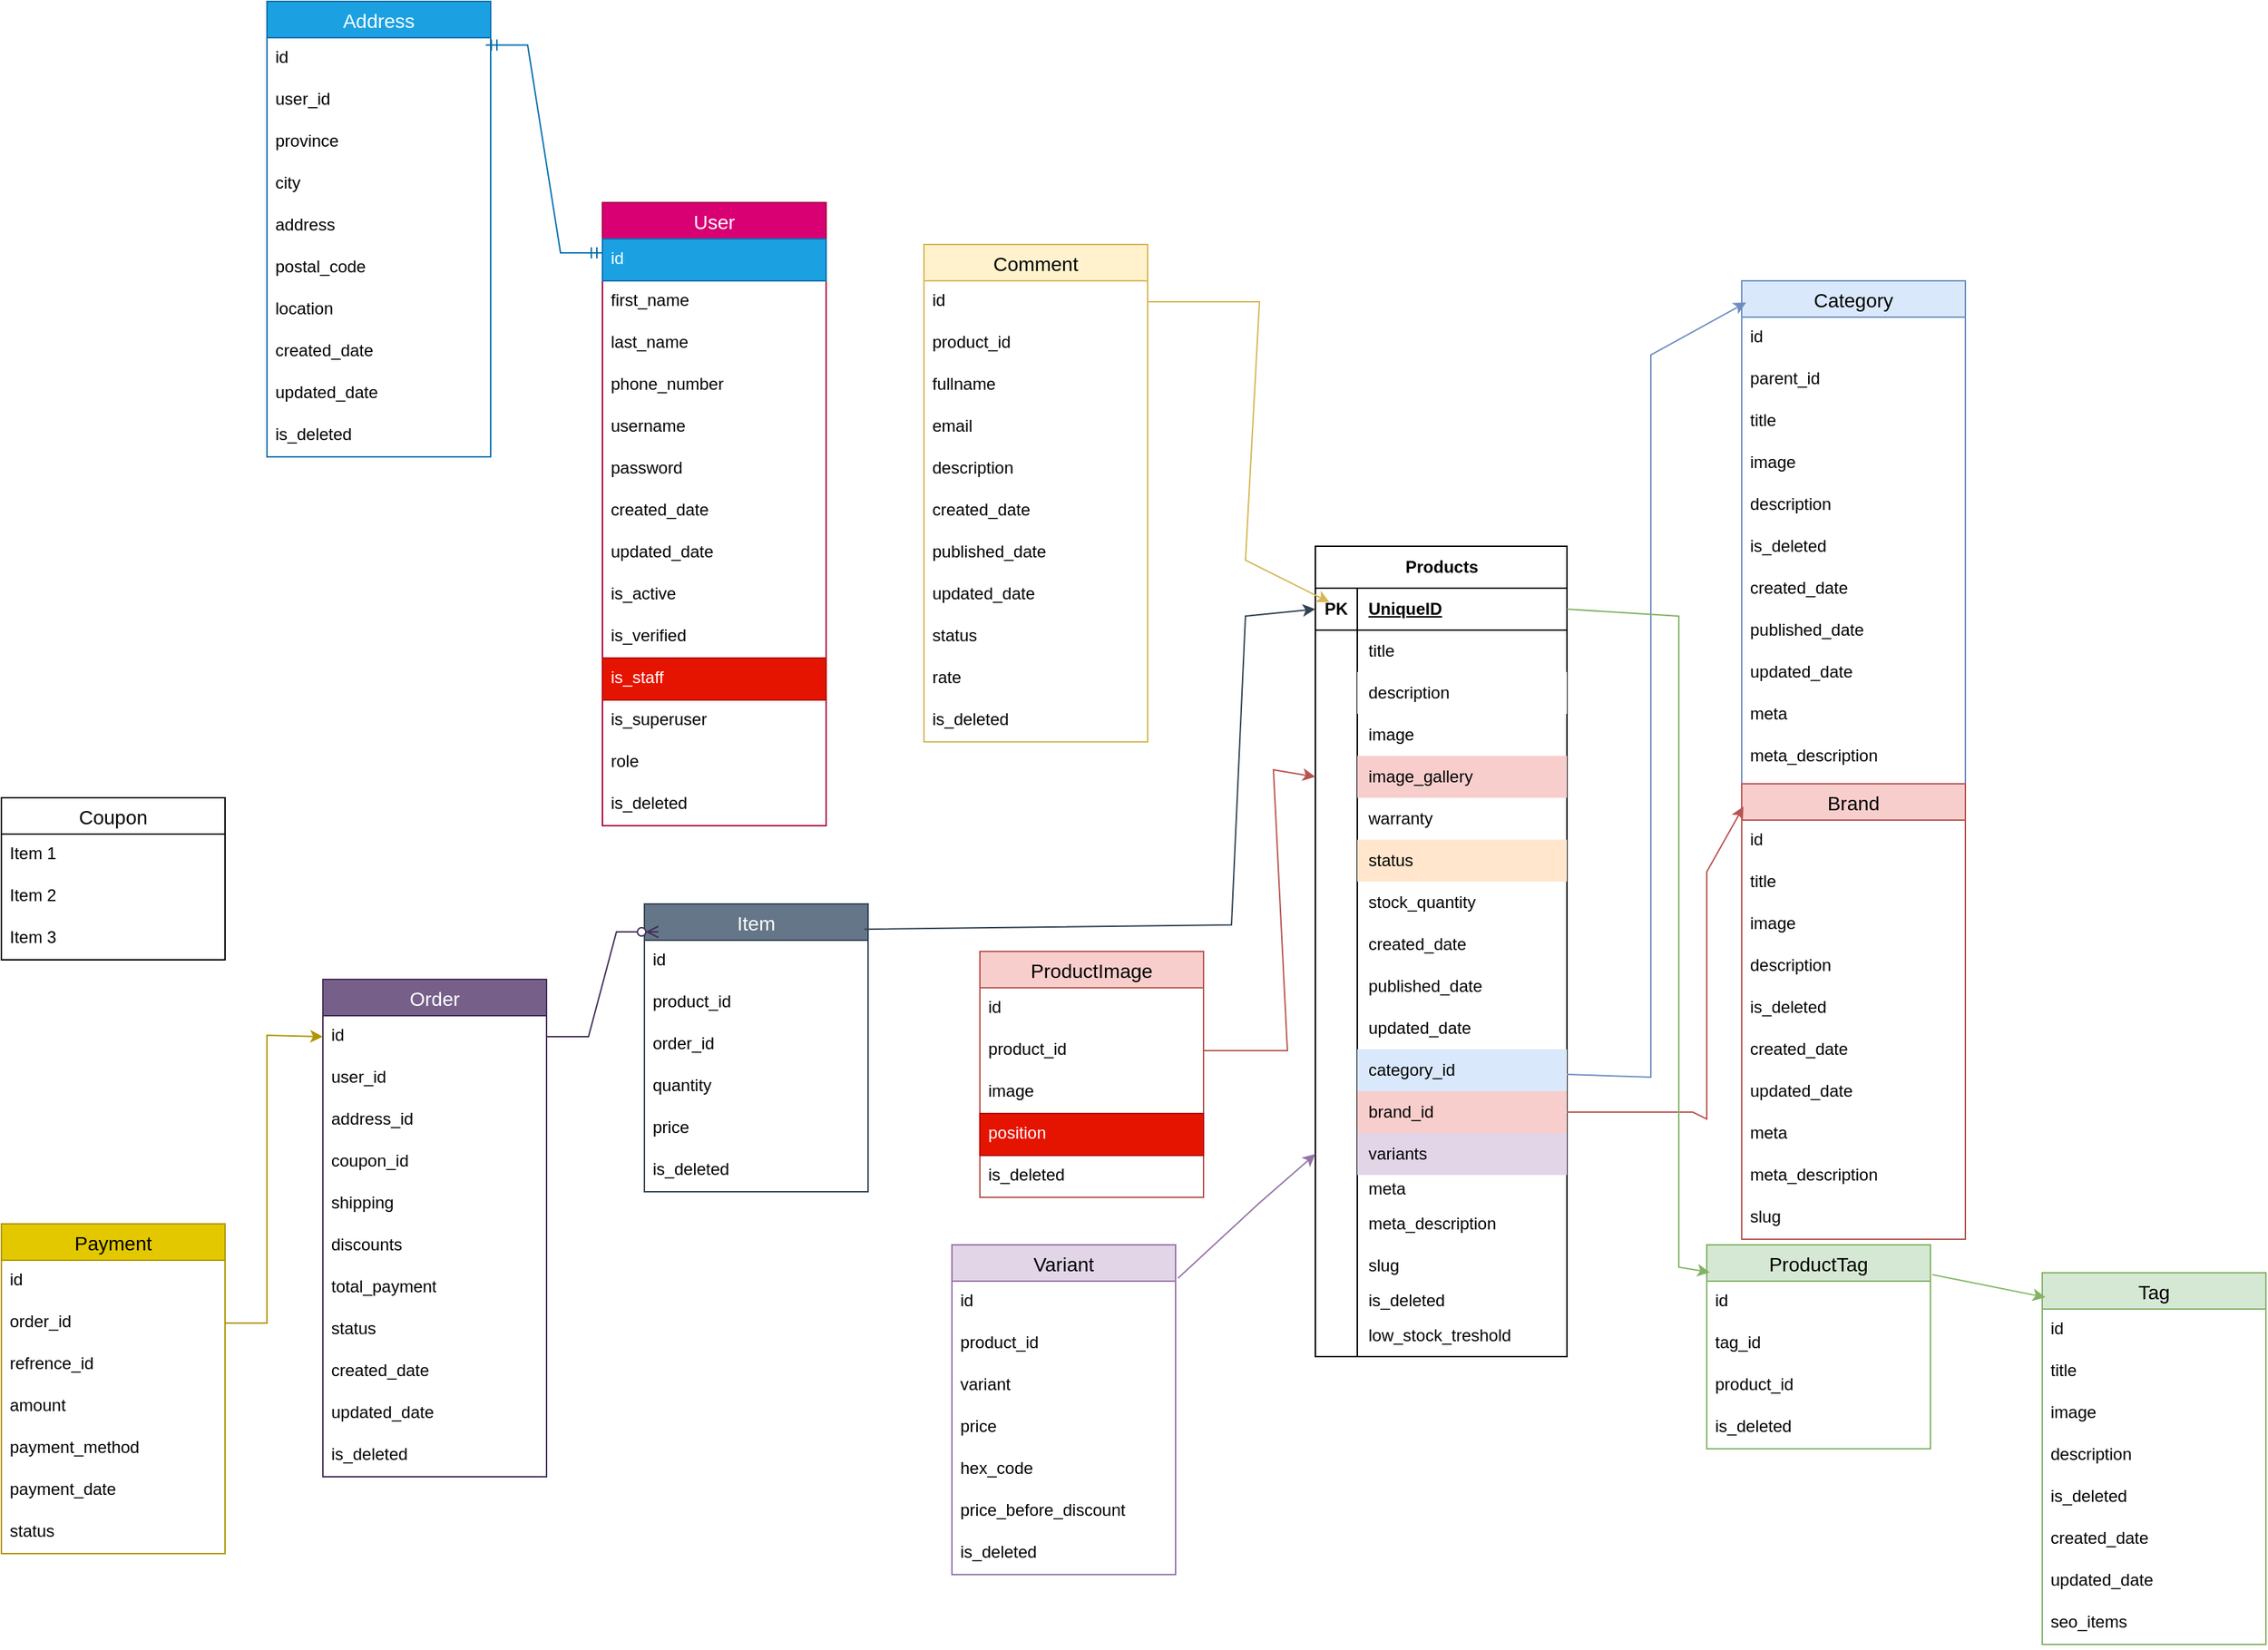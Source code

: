 <mxfile version="27.2.0">
  <diagram name="Page-1" id="_A50yHgDAYeNENCFfmQ6">
    <mxGraphModel dx="2160" dy="1808" grid="1" gridSize="10" guides="1" tooltips="1" connect="1" arrows="1" fold="1" page="1" pageScale="1" pageWidth="850" pageHeight="1100" math="0" shadow="0">
      <root>
        <mxCell id="0" />
        <mxCell id="1" parent="0" />
        <mxCell id="sOTKsEk2GEEb5kSssG93-2" value="Products" style="shape=table;startSize=30;container=1;collapsible=1;childLayout=tableLayout;fixedRows=1;rowLines=0;fontStyle=1;align=center;resizeLast=1;html=1;swimlaneFillColor=none;shadow=0;perimeterSpacing=0;" parent="1" vertex="1">
          <mxGeometry x="120" y="20" width="180" height="580" as="geometry" />
        </mxCell>
        <mxCell id="sOTKsEk2GEEb5kSssG93-3" value="" style="shape=tableRow;horizontal=0;startSize=0;swimlaneHead=0;swimlaneBody=0;fillColor=none;collapsible=0;dropTarget=0;points=[[0,0.5],[1,0.5]];portConstraint=eastwest;top=0;left=0;right=0;bottom=1;" parent="sOTKsEk2GEEb5kSssG93-2" vertex="1">
          <mxGeometry y="30" width="180" height="30" as="geometry" />
        </mxCell>
        <mxCell id="sOTKsEk2GEEb5kSssG93-4" value="PK" style="shape=partialRectangle;connectable=0;fillColor=none;top=0;left=0;bottom=0;right=0;fontStyle=1;overflow=hidden;whiteSpace=wrap;html=1;" parent="sOTKsEk2GEEb5kSssG93-3" vertex="1">
          <mxGeometry width="30" height="30" as="geometry">
            <mxRectangle width="30" height="30" as="alternateBounds" />
          </mxGeometry>
        </mxCell>
        <mxCell id="sOTKsEk2GEEb5kSssG93-5" value="UniqueID" style="shape=partialRectangle;connectable=0;fillColor=none;top=0;left=0;bottom=0;right=0;align=left;spacingLeft=6;fontStyle=5;overflow=hidden;whiteSpace=wrap;html=1;" parent="sOTKsEk2GEEb5kSssG93-3" vertex="1">
          <mxGeometry x="30" width="150" height="30" as="geometry">
            <mxRectangle width="150" height="30" as="alternateBounds" />
          </mxGeometry>
        </mxCell>
        <mxCell id="sOTKsEk2GEEb5kSssG93-6" value="" style="shape=tableRow;horizontal=0;startSize=0;swimlaneHead=0;swimlaneBody=0;fillColor=none;collapsible=0;dropTarget=0;points=[[0,0.5],[1,0.5]];portConstraint=eastwest;top=0;left=0;right=0;bottom=0;perimeterSpacing=0;" parent="sOTKsEk2GEEb5kSssG93-2" vertex="1">
          <mxGeometry y="60" width="180" height="30" as="geometry" />
        </mxCell>
        <mxCell id="sOTKsEk2GEEb5kSssG93-7" value="" style="shape=partialRectangle;connectable=0;fillColor=none;top=0;left=0;bottom=0;right=0;editable=1;overflow=hidden;whiteSpace=wrap;html=1;" parent="sOTKsEk2GEEb5kSssG93-6" vertex="1">
          <mxGeometry width="30" height="30" as="geometry">
            <mxRectangle width="30" height="30" as="alternateBounds" />
          </mxGeometry>
        </mxCell>
        <mxCell id="sOTKsEk2GEEb5kSssG93-8" value="title" style="shape=partialRectangle;connectable=0;fillColor=none;top=0;left=0;bottom=0;right=0;align=left;spacingLeft=6;overflow=hidden;whiteSpace=wrap;html=1;" parent="sOTKsEk2GEEb5kSssG93-6" vertex="1">
          <mxGeometry x="30" width="150" height="30" as="geometry">
            <mxRectangle width="150" height="30" as="alternateBounds" />
          </mxGeometry>
        </mxCell>
        <mxCell id="sOTKsEk2GEEb5kSssG93-28" value="" style="shape=tableRow;horizontal=0;startSize=0;swimlaneHead=0;swimlaneBody=0;fillColor=none;collapsible=0;dropTarget=0;points=[[0,0.5],[1,0.5]];portConstraint=eastwest;top=0;left=0;right=0;bottom=0;" parent="sOTKsEk2GEEb5kSssG93-2" vertex="1">
          <mxGeometry y="90" width="180" height="30" as="geometry" />
        </mxCell>
        <mxCell id="sOTKsEk2GEEb5kSssG93-29" value="" style="shape=partialRectangle;connectable=0;fillColor=none;top=0;left=0;bottom=0;right=0;editable=1;overflow=hidden;whiteSpace=wrap;html=1;" parent="sOTKsEk2GEEb5kSssG93-28" vertex="1">
          <mxGeometry width="30" height="30" as="geometry">
            <mxRectangle width="30" height="30" as="alternateBounds" />
          </mxGeometry>
        </mxCell>
        <mxCell id="sOTKsEk2GEEb5kSssG93-30" value="description" style="shape=partialRectangle;connectable=0;top=0;left=0;bottom=0;right=0;align=left;spacingLeft=6;overflow=hidden;whiteSpace=wrap;html=1;gradientColor=none;" parent="sOTKsEk2GEEb5kSssG93-28" vertex="1">
          <mxGeometry x="30" width="150" height="30" as="geometry">
            <mxRectangle width="150" height="30" as="alternateBounds" />
          </mxGeometry>
        </mxCell>
        <mxCell id="sOTKsEk2GEEb5kSssG93-25" value="" style="shape=tableRow;horizontal=0;startSize=0;swimlaneHead=0;swimlaneBody=0;fillColor=none;collapsible=0;dropTarget=0;points=[[0,0.5],[1,0.5]];portConstraint=eastwest;top=0;left=0;right=0;bottom=0;" parent="sOTKsEk2GEEb5kSssG93-2" vertex="1">
          <mxGeometry y="120" width="180" height="30" as="geometry" />
        </mxCell>
        <mxCell id="sOTKsEk2GEEb5kSssG93-26" value="" style="shape=partialRectangle;connectable=0;fillColor=none;top=0;left=0;bottom=0;right=0;editable=1;overflow=hidden;whiteSpace=wrap;html=1;" parent="sOTKsEk2GEEb5kSssG93-25" vertex="1">
          <mxGeometry width="30" height="30" as="geometry">
            <mxRectangle width="30" height="30" as="alternateBounds" />
          </mxGeometry>
        </mxCell>
        <mxCell id="sOTKsEk2GEEb5kSssG93-27" value="image" style="shape=partialRectangle;connectable=0;fillColor=none;top=0;left=0;bottom=0;right=0;align=left;spacingLeft=6;overflow=hidden;whiteSpace=wrap;html=1;" parent="sOTKsEk2GEEb5kSssG93-25" vertex="1">
          <mxGeometry x="30" width="150" height="30" as="geometry">
            <mxRectangle width="150" height="30" as="alternateBounds" />
          </mxGeometry>
        </mxCell>
        <mxCell id="sOTKsEk2GEEb5kSssG93-22" value="" style="shape=tableRow;horizontal=0;startSize=0;swimlaneHead=0;swimlaneBody=0;fillColor=none;collapsible=0;dropTarget=0;points=[[0,0.5],[1,0.5]];portConstraint=eastwest;top=0;left=0;right=0;bottom=0;" parent="sOTKsEk2GEEb5kSssG93-2" vertex="1">
          <mxGeometry y="150" width="180" height="30" as="geometry" />
        </mxCell>
        <mxCell id="sOTKsEk2GEEb5kSssG93-23" value="" style="shape=partialRectangle;connectable=0;fillColor=none;top=0;left=0;bottom=0;right=0;editable=1;overflow=hidden;whiteSpace=wrap;html=1;" parent="sOTKsEk2GEEb5kSssG93-22" vertex="1">
          <mxGeometry width="30" height="30" as="geometry">
            <mxRectangle width="30" height="30" as="alternateBounds" />
          </mxGeometry>
        </mxCell>
        <mxCell id="sOTKsEk2GEEb5kSssG93-24" value="image_gallery" style="shape=partialRectangle;connectable=0;top=0;left=0;bottom=0;right=0;align=left;spacingLeft=6;overflow=hidden;whiteSpace=wrap;html=1;fillColor=#f8cecc;strokeColor=#b85450;" parent="sOTKsEk2GEEb5kSssG93-22" vertex="1">
          <mxGeometry x="30" width="150" height="30" as="geometry">
            <mxRectangle width="150" height="30" as="alternateBounds" />
          </mxGeometry>
        </mxCell>
        <mxCell id="sOTKsEk2GEEb5kSssG93-19" value="" style="shape=tableRow;horizontal=0;startSize=0;swimlaneHead=0;swimlaneBody=0;fillColor=none;collapsible=0;dropTarget=0;points=[[0,0.5],[1,0.5]];portConstraint=eastwest;top=0;left=0;right=0;bottom=0;" parent="sOTKsEk2GEEb5kSssG93-2" vertex="1">
          <mxGeometry y="180" width="180" height="30" as="geometry" />
        </mxCell>
        <mxCell id="sOTKsEk2GEEb5kSssG93-20" value="" style="shape=partialRectangle;connectable=0;fillColor=none;top=0;left=0;bottom=0;right=0;editable=1;overflow=hidden;whiteSpace=wrap;html=1;" parent="sOTKsEk2GEEb5kSssG93-19" vertex="1">
          <mxGeometry width="30" height="30" as="geometry">
            <mxRectangle width="30" height="30" as="alternateBounds" />
          </mxGeometry>
        </mxCell>
        <mxCell id="sOTKsEk2GEEb5kSssG93-21" value="warranty" style="shape=partialRectangle;connectable=0;fillColor=none;top=0;left=0;bottom=0;right=0;align=left;spacingLeft=6;overflow=hidden;whiteSpace=wrap;html=1;" parent="sOTKsEk2GEEb5kSssG93-19" vertex="1">
          <mxGeometry x="30" width="150" height="30" as="geometry">
            <mxRectangle width="150" height="30" as="alternateBounds" />
          </mxGeometry>
        </mxCell>
        <mxCell id="sOTKsEk2GEEb5kSssG93-130" value="" style="shape=tableRow;horizontal=0;startSize=0;swimlaneHead=0;swimlaneBody=0;fillColor=none;collapsible=0;dropTarget=0;points=[[0,0.5],[1,0.5]];portConstraint=eastwest;top=0;left=0;right=0;bottom=0;" parent="sOTKsEk2GEEb5kSssG93-2" vertex="1">
          <mxGeometry y="210" width="180" height="30" as="geometry" />
        </mxCell>
        <mxCell id="sOTKsEk2GEEb5kSssG93-131" value="" style="shape=partialRectangle;connectable=0;fillColor=none;top=0;left=0;bottom=0;right=0;editable=1;overflow=hidden;whiteSpace=wrap;html=1;" parent="sOTKsEk2GEEb5kSssG93-130" vertex="1">
          <mxGeometry width="30" height="30" as="geometry">
            <mxRectangle width="30" height="30" as="alternateBounds" />
          </mxGeometry>
        </mxCell>
        <mxCell id="sOTKsEk2GEEb5kSssG93-132" value="status" style="shape=partialRectangle;connectable=0;fillColor=#ffe6cc;top=0;left=0;bottom=0;right=0;align=left;spacingLeft=6;overflow=hidden;whiteSpace=wrap;html=1;strokeColor=#d79b00;" parent="sOTKsEk2GEEb5kSssG93-130" vertex="1">
          <mxGeometry x="30" width="150" height="30" as="geometry">
            <mxRectangle width="150" height="30" as="alternateBounds" />
          </mxGeometry>
        </mxCell>
        <mxCell id="sOTKsEk2GEEb5kSssG93-31" value="" style="shape=tableRow;horizontal=0;startSize=0;swimlaneHead=0;swimlaneBody=0;fillColor=none;collapsible=0;dropTarget=0;points=[[0,0.5],[1,0.5]];portConstraint=eastwest;top=0;left=0;right=0;bottom=0;" parent="sOTKsEk2GEEb5kSssG93-2" vertex="1">
          <mxGeometry y="240" width="180" height="30" as="geometry" />
        </mxCell>
        <mxCell id="sOTKsEk2GEEb5kSssG93-32" value="&lt;div&gt;&lt;br&gt;&lt;/div&gt;" style="shape=partialRectangle;connectable=0;fillColor=none;top=0;left=0;bottom=0;right=0;editable=1;overflow=hidden;whiteSpace=wrap;html=1;" parent="sOTKsEk2GEEb5kSssG93-31" vertex="1">
          <mxGeometry width="30" height="30" as="geometry">
            <mxRectangle width="30" height="30" as="alternateBounds" />
          </mxGeometry>
        </mxCell>
        <mxCell id="sOTKsEk2GEEb5kSssG93-33" value="stock_quantity" style="shape=partialRectangle;connectable=0;fillColor=none;top=0;left=0;bottom=0;right=0;align=left;spacingLeft=6;overflow=hidden;whiteSpace=wrap;html=1;" parent="sOTKsEk2GEEb5kSssG93-31" vertex="1">
          <mxGeometry x="30" width="150" height="30" as="geometry">
            <mxRectangle width="150" height="30" as="alternateBounds" />
          </mxGeometry>
        </mxCell>
        <mxCell id="sOTKsEk2GEEb5kSssG93-34" value="" style="shape=tableRow;horizontal=0;startSize=0;swimlaneHead=0;swimlaneBody=0;fillColor=none;collapsible=0;dropTarget=0;points=[[0,0.5],[1,0.5]];portConstraint=eastwest;top=0;left=0;right=0;bottom=0;" parent="sOTKsEk2GEEb5kSssG93-2" vertex="1">
          <mxGeometry y="270" width="180" height="30" as="geometry" />
        </mxCell>
        <mxCell id="sOTKsEk2GEEb5kSssG93-35" value="&lt;div&gt;&lt;br&gt;&lt;/div&gt;" style="shape=partialRectangle;connectable=0;fillColor=none;top=0;left=0;bottom=0;right=0;editable=1;overflow=hidden;whiteSpace=wrap;html=1;" parent="sOTKsEk2GEEb5kSssG93-34" vertex="1">
          <mxGeometry width="30" height="30" as="geometry">
            <mxRectangle width="30" height="30" as="alternateBounds" />
          </mxGeometry>
        </mxCell>
        <mxCell id="sOTKsEk2GEEb5kSssG93-36" value="created_date" style="shape=partialRectangle;connectable=0;fillColor=none;top=0;left=0;bottom=0;right=0;align=left;spacingLeft=6;overflow=hidden;whiteSpace=wrap;html=1;" parent="sOTKsEk2GEEb5kSssG93-34" vertex="1">
          <mxGeometry x="30" width="150" height="30" as="geometry">
            <mxRectangle width="150" height="30" as="alternateBounds" />
          </mxGeometry>
        </mxCell>
        <mxCell id="sOTKsEk2GEEb5kSssG93-37" value="" style="shape=tableRow;horizontal=0;startSize=0;swimlaneHead=0;swimlaneBody=0;fillColor=none;collapsible=0;dropTarget=0;points=[[0,0.5],[1,0.5]];portConstraint=eastwest;top=0;left=0;right=0;bottom=0;" parent="sOTKsEk2GEEb5kSssG93-2" vertex="1">
          <mxGeometry y="300" width="180" height="30" as="geometry" />
        </mxCell>
        <mxCell id="sOTKsEk2GEEb5kSssG93-38" value="&lt;div&gt;&lt;br&gt;&lt;/div&gt;" style="shape=partialRectangle;connectable=0;fillColor=none;top=0;left=0;bottom=0;right=0;editable=1;overflow=hidden;whiteSpace=wrap;html=1;" parent="sOTKsEk2GEEb5kSssG93-37" vertex="1">
          <mxGeometry width="30" height="30" as="geometry">
            <mxRectangle width="30" height="30" as="alternateBounds" />
          </mxGeometry>
        </mxCell>
        <mxCell id="sOTKsEk2GEEb5kSssG93-39" value="published_date" style="shape=partialRectangle;connectable=0;fillColor=none;top=0;left=0;bottom=0;right=0;align=left;spacingLeft=6;overflow=hidden;whiteSpace=wrap;html=1;" parent="sOTKsEk2GEEb5kSssG93-37" vertex="1">
          <mxGeometry x="30" width="150" height="30" as="geometry">
            <mxRectangle width="150" height="30" as="alternateBounds" />
          </mxGeometry>
        </mxCell>
        <mxCell id="sOTKsEk2GEEb5kSssG93-40" value="" style="shape=tableRow;horizontal=0;startSize=0;swimlaneHead=0;swimlaneBody=0;fillColor=none;collapsible=0;dropTarget=0;points=[[0,0.5],[1,0.5]];portConstraint=eastwest;top=0;left=0;right=0;bottom=0;" parent="sOTKsEk2GEEb5kSssG93-2" vertex="1">
          <mxGeometry y="330" width="180" height="30" as="geometry" />
        </mxCell>
        <mxCell id="sOTKsEk2GEEb5kSssG93-41" value="&lt;div&gt;&lt;br&gt;&lt;/div&gt;" style="shape=partialRectangle;connectable=0;fillColor=none;top=0;left=0;bottom=0;right=0;editable=1;overflow=hidden;whiteSpace=wrap;html=1;" parent="sOTKsEk2GEEb5kSssG93-40" vertex="1">
          <mxGeometry width="30" height="30" as="geometry">
            <mxRectangle width="30" height="30" as="alternateBounds" />
          </mxGeometry>
        </mxCell>
        <mxCell id="sOTKsEk2GEEb5kSssG93-42" value="updated_date" style="shape=partialRectangle;connectable=0;fillColor=none;top=0;left=0;bottom=0;right=0;align=left;spacingLeft=6;overflow=hidden;whiteSpace=wrap;html=1;" parent="sOTKsEk2GEEb5kSssG93-40" vertex="1">
          <mxGeometry x="30" width="150" height="30" as="geometry">
            <mxRectangle width="150" height="30" as="alternateBounds" />
          </mxGeometry>
        </mxCell>
        <mxCell id="sOTKsEk2GEEb5kSssG93-43" value="" style="shape=tableRow;horizontal=0;startSize=0;swimlaneHead=0;swimlaneBody=0;fillColor=none;collapsible=0;dropTarget=0;points=[[0,0.5],[1,0.5]];portConstraint=eastwest;top=0;left=0;right=0;bottom=0;" parent="sOTKsEk2GEEb5kSssG93-2" vertex="1">
          <mxGeometry y="360" width="180" height="30" as="geometry" />
        </mxCell>
        <mxCell id="sOTKsEk2GEEb5kSssG93-44" value="&lt;div&gt;&lt;br&gt;&lt;/div&gt;" style="shape=partialRectangle;connectable=0;fillColor=none;top=0;left=0;bottom=0;right=0;editable=1;overflow=hidden;whiteSpace=wrap;html=1;" parent="sOTKsEk2GEEb5kSssG93-43" vertex="1">
          <mxGeometry width="30" height="30" as="geometry">
            <mxRectangle width="30" height="30" as="alternateBounds" />
          </mxGeometry>
        </mxCell>
        <mxCell id="sOTKsEk2GEEb5kSssG93-45" value="category_id" style="shape=partialRectangle;connectable=0;fillColor=#dae8fc;top=0;left=0;bottom=0;right=0;align=left;spacingLeft=6;overflow=hidden;whiteSpace=wrap;html=1;strokeColor=#6c8ebf;" parent="sOTKsEk2GEEb5kSssG93-43" vertex="1">
          <mxGeometry x="30" width="150" height="30" as="geometry">
            <mxRectangle width="150" height="30" as="alternateBounds" />
          </mxGeometry>
        </mxCell>
        <mxCell id="sOTKsEk2GEEb5kSssG93-46" value="" style="shape=tableRow;horizontal=0;startSize=0;swimlaneHead=0;swimlaneBody=0;fillColor=none;collapsible=0;dropTarget=0;points=[[0,0.5],[1,0.5]];portConstraint=eastwest;top=0;left=0;right=0;bottom=0;" parent="sOTKsEk2GEEb5kSssG93-2" vertex="1">
          <mxGeometry y="390" width="180" height="30" as="geometry" />
        </mxCell>
        <mxCell id="sOTKsEk2GEEb5kSssG93-47" value="&lt;div&gt;&lt;br&gt;&lt;/div&gt;" style="shape=partialRectangle;connectable=0;fillColor=none;top=0;left=0;bottom=0;right=0;editable=1;overflow=hidden;whiteSpace=wrap;html=1;" parent="sOTKsEk2GEEb5kSssG93-46" vertex="1">
          <mxGeometry width="30" height="30" as="geometry">
            <mxRectangle width="30" height="30" as="alternateBounds" />
          </mxGeometry>
        </mxCell>
        <mxCell id="sOTKsEk2GEEb5kSssG93-48" value="brand_id" style="shape=partialRectangle;connectable=0;fillColor=#f8cecc;top=0;left=0;bottom=0;right=0;align=left;spacingLeft=6;overflow=hidden;whiteSpace=wrap;html=1;strokeColor=#b85450;" parent="sOTKsEk2GEEb5kSssG93-46" vertex="1">
          <mxGeometry x="30" width="150" height="30" as="geometry">
            <mxRectangle width="150" height="30" as="alternateBounds" />
          </mxGeometry>
        </mxCell>
        <mxCell id="sOTKsEk2GEEb5kSssG93-52" value="" style="shape=tableRow;horizontal=0;startSize=0;swimlaneHead=0;swimlaneBody=0;fillColor=none;collapsible=0;dropTarget=0;points=[[0,0.5],[1,0.5]];portConstraint=eastwest;top=0;left=0;right=0;bottom=0;" parent="sOTKsEk2GEEb5kSssG93-2" vertex="1">
          <mxGeometry y="420" width="180" height="30" as="geometry" />
        </mxCell>
        <mxCell id="sOTKsEk2GEEb5kSssG93-53" value="&lt;div&gt;&lt;br&gt;&lt;/div&gt;" style="shape=partialRectangle;connectable=0;fillColor=none;top=0;left=0;bottom=0;right=0;editable=1;overflow=hidden;whiteSpace=wrap;html=1;" parent="sOTKsEk2GEEb5kSssG93-52" vertex="1">
          <mxGeometry width="30" height="30" as="geometry">
            <mxRectangle width="30" height="30" as="alternateBounds" />
          </mxGeometry>
        </mxCell>
        <mxCell id="sOTKsEk2GEEb5kSssG93-54" value="variants" style="shape=partialRectangle;connectable=0;fillColor=#e1d5e7;top=0;left=0;bottom=0;right=0;align=left;spacingLeft=6;overflow=hidden;whiteSpace=wrap;html=1;strokeColor=#9673a6;" parent="sOTKsEk2GEEb5kSssG93-52" vertex="1">
          <mxGeometry x="30" width="150" height="30" as="geometry">
            <mxRectangle width="150" height="30" as="alternateBounds" />
          </mxGeometry>
        </mxCell>
        <mxCell id="sOTKsEk2GEEb5kSssG93-64" value="" style="shape=tableRow;horizontal=0;startSize=0;swimlaneHead=0;swimlaneBody=0;fillColor=none;collapsible=0;dropTarget=0;points=[[0,0.5],[1,0.5]];portConstraint=eastwest;top=0;left=0;right=0;bottom=0;" parent="sOTKsEk2GEEb5kSssG93-2" vertex="1">
          <mxGeometry y="450" width="180" height="20" as="geometry" />
        </mxCell>
        <mxCell id="sOTKsEk2GEEb5kSssG93-65" value="&lt;div&gt;&lt;br&gt;&lt;/div&gt;" style="shape=partialRectangle;connectable=0;fillColor=none;top=0;left=0;bottom=0;right=0;editable=1;overflow=hidden;whiteSpace=wrap;html=1;" parent="sOTKsEk2GEEb5kSssG93-64" vertex="1">
          <mxGeometry width="30" height="20" as="geometry">
            <mxRectangle width="30" height="20" as="alternateBounds" />
          </mxGeometry>
        </mxCell>
        <mxCell id="sOTKsEk2GEEb5kSssG93-66" value="meta" style="shape=partialRectangle;connectable=0;fillColor=none;top=0;left=0;bottom=0;right=0;align=left;spacingLeft=6;overflow=hidden;whiteSpace=wrap;html=1;" parent="sOTKsEk2GEEb5kSssG93-64" vertex="1">
          <mxGeometry x="30" width="150" height="20" as="geometry">
            <mxRectangle width="150" height="20" as="alternateBounds" />
          </mxGeometry>
        </mxCell>
        <mxCell id="sOTKsEk2GEEb5kSssG93-67" value="" style="shape=tableRow;horizontal=0;startSize=0;swimlaneHead=0;swimlaneBody=0;fillColor=none;collapsible=0;dropTarget=0;points=[[0,0.5],[1,0.5]];portConstraint=eastwest;top=0;left=0;right=0;bottom=0;" parent="sOTKsEk2GEEb5kSssG93-2" vertex="1">
          <mxGeometry y="470" width="180" height="30" as="geometry" />
        </mxCell>
        <mxCell id="sOTKsEk2GEEb5kSssG93-68" value="&lt;div&gt;&lt;br&gt;&lt;/div&gt;" style="shape=partialRectangle;connectable=0;fillColor=none;top=0;left=0;bottom=0;right=0;editable=1;overflow=hidden;whiteSpace=wrap;html=1;" parent="sOTKsEk2GEEb5kSssG93-67" vertex="1">
          <mxGeometry width="30" height="30" as="geometry">
            <mxRectangle width="30" height="30" as="alternateBounds" />
          </mxGeometry>
        </mxCell>
        <mxCell id="sOTKsEk2GEEb5kSssG93-69" value="meta_description" style="shape=partialRectangle;connectable=0;fillColor=none;top=0;left=0;bottom=0;right=0;align=left;spacingLeft=6;overflow=hidden;whiteSpace=wrap;html=1;" parent="sOTKsEk2GEEb5kSssG93-67" vertex="1">
          <mxGeometry x="30" width="150" height="30" as="geometry">
            <mxRectangle width="150" height="30" as="alternateBounds" />
          </mxGeometry>
        </mxCell>
        <mxCell id="sOTKsEk2GEEb5kSssG93-12" value="" style="shape=tableRow;horizontal=0;startSize=0;swimlaneHead=0;swimlaneBody=0;fillColor=none;collapsible=0;dropTarget=0;points=[[0,0.5],[1,0.5]];portConstraint=eastwest;top=0;left=0;right=0;bottom=0;" parent="sOTKsEk2GEEb5kSssG93-2" vertex="1">
          <mxGeometry y="500" width="180" height="30" as="geometry" />
        </mxCell>
        <mxCell id="sOTKsEk2GEEb5kSssG93-13" value="&lt;div&gt;&lt;br&gt;&lt;/div&gt;" style="shape=partialRectangle;connectable=0;fillColor=none;top=0;left=0;bottom=0;right=0;editable=1;overflow=hidden;whiteSpace=wrap;html=1;" parent="sOTKsEk2GEEb5kSssG93-12" vertex="1">
          <mxGeometry width="30" height="30" as="geometry">
            <mxRectangle width="30" height="30" as="alternateBounds" />
          </mxGeometry>
        </mxCell>
        <mxCell id="sOTKsEk2GEEb5kSssG93-14" value="slug" style="shape=partialRectangle;connectable=0;fillColor=none;top=0;left=0;bottom=0;right=0;align=left;spacingLeft=6;overflow=hidden;whiteSpace=wrap;html=1;" parent="sOTKsEk2GEEb5kSssG93-12" vertex="1">
          <mxGeometry x="30" width="150" height="30" as="geometry">
            <mxRectangle width="150" height="30" as="alternateBounds" />
          </mxGeometry>
        </mxCell>
        <mxCell id="vBR7oRt6Ntb_nr_9uPM1-19" value="" style="shape=tableRow;horizontal=0;startSize=0;swimlaneHead=0;swimlaneBody=0;fillColor=none;collapsible=0;dropTarget=0;points=[[0,0.5],[1,0.5]];portConstraint=eastwest;top=0;left=0;right=0;bottom=0;" vertex="1" parent="sOTKsEk2GEEb5kSssG93-2">
          <mxGeometry y="530" width="180" height="20" as="geometry" />
        </mxCell>
        <mxCell id="vBR7oRt6Ntb_nr_9uPM1-20" value="&lt;div&gt;&lt;br&gt;&lt;/div&gt;" style="shape=partialRectangle;connectable=0;fillColor=none;top=0;left=0;bottom=0;right=0;editable=1;overflow=hidden;whiteSpace=wrap;html=1;" vertex="1" parent="vBR7oRt6Ntb_nr_9uPM1-19">
          <mxGeometry width="30" height="20" as="geometry">
            <mxRectangle width="30" height="20" as="alternateBounds" />
          </mxGeometry>
        </mxCell>
        <mxCell id="vBR7oRt6Ntb_nr_9uPM1-21" value="is_deleted" style="shape=partialRectangle;connectable=0;fillColor=none;top=0;left=0;bottom=0;right=0;align=left;spacingLeft=6;overflow=hidden;whiteSpace=wrap;html=1;" vertex="1" parent="vBR7oRt6Ntb_nr_9uPM1-19">
          <mxGeometry x="30" width="150" height="20" as="geometry">
            <mxRectangle width="150" height="20" as="alternateBounds" />
          </mxGeometry>
        </mxCell>
        <mxCell id="vBR7oRt6Ntb_nr_9uPM1-38" value="" style="shape=tableRow;horizontal=0;startSize=0;swimlaneHead=0;swimlaneBody=0;fillColor=none;collapsible=0;dropTarget=0;points=[[0,0.5],[1,0.5]];portConstraint=eastwest;top=0;left=0;right=0;bottom=0;" vertex="1" parent="sOTKsEk2GEEb5kSssG93-2">
          <mxGeometry y="550" width="180" height="30" as="geometry" />
        </mxCell>
        <mxCell id="vBR7oRt6Ntb_nr_9uPM1-39" value="&lt;div&gt;&lt;br&gt;&lt;/div&gt;" style="shape=partialRectangle;connectable=0;fillColor=none;top=0;left=0;bottom=0;right=0;editable=1;overflow=hidden;whiteSpace=wrap;html=1;" vertex="1" parent="vBR7oRt6Ntb_nr_9uPM1-38">
          <mxGeometry width="30" height="30" as="geometry">
            <mxRectangle width="30" height="30" as="alternateBounds" />
          </mxGeometry>
        </mxCell>
        <mxCell id="vBR7oRt6Ntb_nr_9uPM1-40" value="low_stock_treshold" style="shape=partialRectangle;connectable=0;fillColor=none;top=0;left=0;bottom=0;right=0;align=left;spacingLeft=6;overflow=hidden;whiteSpace=wrap;html=1;" vertex="1" parent="vBR7oRt6Ntb_nr_9uPM1-38">
          <mxGeometry x="30" width="150" height="30" as="geometry">
            <mxRectangle width="150" height="30" as="alternateBounds" />
          </mxGeometry>
        </mxCell>
        <mxCell id="sOTKsEk2GEEb5kSssG93-70" value="Category" style="swimlane;fontStyle=0;childLayout=stackLayout;horizontal=1;startSize=26;horizontalStack=0;resizeParent=1;resizeParentMax=0;resizeLast=0;collapsible=1;marginBottom=0;align=center;fontSize=14;fillColor=#dae8fc;strokeColor=#6c8ebf;" parent="1" vertex="1">
          <mxGeometry x="425" y="-170" width="160" height="386" as="geometry" />
        </mxCell>
        <mxCell id="sOTKsEk2GEEb5kSssG93-150" value="id" style="text;strokeColor=none;fillColor=none;spacingLeft=4;spacingRight=4;overflow=hidden;rotatable=0;points=[[0,0.5],[1,0.5]];portConstraint=eastwest;fontSize=12;whiteSpace=wrap;html=1;" parent="sOTKsEk2GEEb5kSssG93-70" vertex="1">
          <mxGeometry y="26" width="160" height="30" as="geometry" />
        </mxCell>
        <mxCell id="sOTKsEk2GEEb5kSssG93-71" value="parent_id" style="text;strokeColor=none;fillColor=none;spacingLeft=4;spacingRight=4;overflow=hidden;rotatable=0;points=[[0,0.5],[1,0.5]];portConstraint=eastwest;fontSize=12;whiteSpace=wrap;html=1;" parent="sOTKsEk2GEEb5kSssG93-70" vertex="1">
          <mxGeometry y="56" width="160" height="30" as="geometry" />
        </mxCell>
        <mxCell id="sOTKsEk2GEEb5kSssG93-74" value="title" style="text;strokeColor=none;fillColor=none;spacingLeft=4;spacingRight=4;overflow=hidden;rotatable=0;points=[[0,0.5],[1,0.5]];portConstraint=eastwest;fontSize=12;whiteSpace=wrap;html=1;" parent="sOTKsEk2GEEb5kSssG93-70" vertex="1">
          <mxGeometry y="86" width="160" height="30" as="geometry" />
        </mxCell>
        <mxCell id="sOTKsEk2GEEb5kSssG93-75" value="image" style="text;strokeColor=none;fillColor=none;spacingLeft=4;spacingRight=4;overflow=hidden;rotatable=0;points=[[0,0.5],[1,0.5]];portConstraint=eastwest;fontSize=12;whiteSpace=wrap;html=1;" parent="sOTKsEk2GEEb5kSssG93-70" vertex="1">
          <mxGeometry y="116" width="160" height="30" as="geometry" />
        </mxCell>
        <mxCell id="sOTKsEk2GEEb5kSssG93-129" value="description" style="text;strokeColor=none;fillColor=none;spacingLeft=4;spacingRight=4;overflow=hidden;rotatable=0;points=[[0,0.5],[1,0.5]];portConstraint=eastwest;fontSize=12;whiteSpace=wrap;html=1;" parent="sOTKsEk2GEEb5kSssG93-70" vertex="1">
          <mxGeometry y="146" width="160" height="30" as="geometry" />
        </mxCell>
        <mxCell id="sOTKsEk2GEEb5kSssG93-128" value="is_deleted" style="text;strokeColor=none;fillColor=none;spacingLeft=4;spacingRight=4;overflow=hidden;rotatable=0;points=[[0,0.5],[1,0.5]];portConstraint=eastwest;fontSize=12;whiteSpace=wrap;html=1;" parent="sOTKsEk2GEEb5kSssG93-70" vertex="1">
          <mxGeometry y="176" width="160" height="30" as="geometry" />
        </mxCell>
        <mxCell id="vBR7oRt6Ntb_nr_9uPM1-25" value="created_date" style="text;strokeColor=none;fillColor=none;spacingLeft=4;spacingRight=4;overflow=hidden;rotatable=0;points=[[0,0.5],[1,0.5]];portConstraint=eastwest;fontSize=12;whiteSpace=wrap;html=1;" vertex="1" parent="sOTKsEk2GEEb5kSssG93-70">
          <mxGeometry y="206" width="160" height="30" as="geometry" />
        </mxCell>
        <mxCell id="sOTKsEk2GEEb5kSssG93-127" value="published_date" style="text;strokeColor=none;fillColor=none;spacingLeft=4;spacingRight=4;overflow=hidden;rotatable=0;points=[[0,0.5],[1,0.5]];portConstraint=eastwest;fontSize=12;whiteSpace=wrap;html=1;" parent="sOTKsEk2GEEb5kSssG93-70" vertex="1">
          <mxGeometry y="236" width="160" height="30" as="geometry" />
        </mxCell>
        <mxCell id="sOTKsEk2GEEb5kSssG93-77" value="updated_date" style="text;strokeColor=none;fillColor=none;spacingLeft=4;spacingRight=4;overflow=hidden;rotatable=0;points=[[0,0.5],[1,0.5]];portConstraint=eastwest;fontSize=12;whiteSpace=wrap;html=1;" parent="sOTKsEk2GEEb5kSssG93-70" vertex="1">
          <mxGeometry y="266" width="160" height="30" as="geometry" />
        </mxCell>
        <mxCell id="sOTKsEk2GEEb5kSssG93-78" value="meta" style="text;strokeColor=none;fillColor=none;spacingLeft=4;spacingRight=4;overflow=hidden;rotatable=0;points=[[0,0.5],[1,0.5]];portConstraint=eastwest;fontSize=12;whiteSpace=wrap;html=1;" parent="sOTKsEk2GEEb5kSssG93-70" vertex="1">
          <mxGeometry y="296" width="160" height="30" as="geometry" />
        </mxCell>
        <mxCell id="sOTKsEk2GEEb5kSssG93-79" value="meta_description" style="text;strokeColor=none;fillColor=none;spacingLeft=4;spacingRight=4;overflow=hidden;rotatable=0;points=[[0,0.5],[1,0.5]];portConstraint=eastwest;fontSize=12;whiteSpace=wrap;html=1;" parent="sOTKsEk2GEEb5kSssG93-70" vertex="1">
          <mxGeometry y="326" width="160" height="30" as="geometry" />
        </mxCell>
        <mxCell id="sOTKsEk2GEEb5kSssG93-76" value="slug" style="text;strokeColor=none;fillColor=none;spacingLeft=4;spacingRight=4;overflow=hidden;rotatable=0;points=[[0,0.5],[1,0.5]];portConstraint=eastwest;fontSize=12;whiteSpace=wrap;html=1;" parent="sOTKsEk2GEEb5kSssG93-70" vertex="1">
          <mxGeometry y="356" width="160" height="30" as="geometry" />
        </mxCell>
        <mxCell id="sOTKsEk2GEEb5kSssG93-80" value="Brand" style="swimlane;fontStyle=0;childLayout=stackLayout;horizontal=1;startSize=26;horizontalStack=0;resizeParent=1;resizeParentMax=0;resizeLast=0;collapsible=1;marginBottom=0;align=center;fontSize=14;fillColor=#f8cecc;strokeColor=#b85450;" parent="1" vertex="1">
          <mxGeometry x="425" y="190" width="160" height="326" as="geometry" />
        </mxCell>
        <mxCell id="sOTKsEk2GEEb5kSssG93-81" value="id" style="text;strokeColor=none;fillColor=none;spacingLeft=4;spacingRight=4;overflow=hidden;rotatable=0;points=[[0,0.5],[1,0.5]];portConstraint=eastwest;fontSize=12;whiteSpace=wrap;html=1;" parent="sOTKsEk2GEEb5kSssG93-80" vertex="1">
          <mxGeometry y="26" width="160" height="30" as="geometry" />
        </mxCell>
        <mxCell id="sOTKsEk2GEEb5kSssG93-82" value="title" style="text;strokeColor=none;fillColor=none;spacingLeft=4;spacingRight=4;overflow=hidden;rotatable=0;points=[[0,0.5],[1,0.5]];portConstraint=eastwest;fontSize=12;whiteSpace=wrap;html=1;" parent="sOTKsEk2GEEb5kSssG93-80" vertex="1">
          <mxGeometry y="56" width="160" height="30" as="geometry" />
        </mxCell>
        <mxCell id="sOTKsEk2GEEb5kSssG93-84" value="image" style="text;strokeColor=none;fillColor=none;spacingLeft=4;spacingRight=4;overflow=hidden;rotatable=0;points=[[0,0.5],[1,0.5]];portConstraint=eastwest;fontSize=12;whiteSpace=wrap;html=1;" parent="sOTKsEk2GEEb5kSssG93-80" vertex="1">
          <mxGeometry y="86" width="160" height="30" as="geometry" />
        </mxCell>
        <mxCell id="sOTKsEk2GEEb5kSssG93-95" value="description" style="text;strokeColor=none;fillColor=none;spacingLeft=4;spacingRight=4;overflow=hidden;rotatable=0;points=[[0,0.5],[1,0.5]];portConstraint=eastwest;fontSize=12;whiteSpace=wrap;html=1;" parent="sOTKsEk2GEEb5kSssG93-80" vertex="1">
          <mxGeometry y="116" width="160" height="30" as="geometry" />
        </mxCell>
        <mxCell id="vBR7oRt6Ntb_nr_9uPM1-26" value="is_deleted" style="text;strokeColor=none;fillColor=none;spacingLeft=4;spacingRight=4;overflow=hidden;rotatable=0;points=[[0,0.5],[1,0.5]];portConstraint=eastwest;fontSize=12;whiteSpace=wrap;html=1;" vertex="1" parent="sOTKsEk2GEEb5kSssG93-80">
          <mxGeometry y="146" width="160" height="30" as="geometry" />
        </mxCell>
        <mxCell id="vBR7oRt6Ntb_nr_9uPM1-8" value="created_date" style="text;strokeColor=none;fillColor=none;spacingLeft=4;spacingRight=4;overflow=hidden;rotatable=0;points=[[0,0.5],[1,0.5]];portConstraint=eastwest;fontSize=12;whiteSpace=wrap;html=1;" vertex="1" parent="sOTKsEk2GEEb5kSssG93-80">
          <mxGeometry y="176" width="160" height="30" as="geometry" />
        </mxCell>
        <mxCell id="vBR7oRt6Ntb_nr_9uPM1-9" value="updated_date" style="text;strokeColor=none;fillColor=none;spacingLeft=4;spacingRight=4;overflow=hidden;rotatable=0;points=[[0,0.5],[1,0.5]];portConstraint=eastwest;fontSize=12;whiteSpace=wrap;html=1;" vertex="1" parent="sOTKsEk2GEEb5kSssG93-80">
          <mxGeometry y="206" width="160" height="30" as="geometry" />
        </mxCell>
        <mxCell id="sOTKsEk2GEEb5kSssG93-86" value="meta" style="text;strokeColor=none;fillColor=none;spacingLeft=4;spacingRight=4;overflow=hidden;rotatable=0;points=[[0,0.5],[1,0.5]];portConstraint=eastwest;fontSize=12;whiteSpace=wrap;html=1;" parent="sOTKsEk2GEEb5kSssG93-80" vertex="1">
          <mxGeometry y="236" width="160" height="30" as="geometry" />
        </mxCell>
        <mxCell id="sOTKsEk2GEEb5kSssG93-87" value="meta_description" style="text;strokeColor=none;fillColor=none;spacingLeft=4;spacingRight=4;overflow=hidden;rotatable=0;points=[[0,0.5],[1,0.5]];portConstraint=eastwest;fontSize=12;whiteSpace=wrap;html=1;" parent="sOTKsEk2GEEb5kSssG93-80" vertex="1">
          <mxGeometry y="266" width="160" height="30" as="geometry" />
        </mxCell>
        <mxCell id="sOTKsEk2GEEb5kSssG93-83" value="slug" style="text;strokeColor=none;fillColor=none;spacingLeft=4;spacingRight=4;overflow=hidden;rotatable=0;points=[[0,0.5],[1,0.5]];portConstraint=eastwest;fontSize=12;whiteSpace=wrap;html=1;" parent="sOTKsEk2GEEb5kSssG93-80" vertex="1">
          <mxGeometry y="296" width="160" height="30" as="geometry" />
        </mxCell>
        <mxCell id="sOTKsEk2GEEb5kSssG93-88" value="Tag" style="swimlane;fontStyle=0;childLayout=stackLayout;horizontal=1;startSize=26;horizontalStack=0;resizeParent=1;resizeParentMax=0;resizeLast=0;collapsible=1;marginBottom=0;align=center;fontSize=14;fillColor=#d5e8d4;strokeColor=#82b366;" parent="1" vertex="1">
          <mxGeometry x="640" y="540" width="160" height="266" as="geometry" />
        </mxCell>
        <mxCell id="sOTKsEk2GEEb5kSssG93-89" value="id" style="text;strokeColor=none;fillColor=none;spacingLeft=4;spacingRight=4;overflow=hidden;rotatable=0;points=[[0,0.5],[1,0.5]];portConstraint=eastwest;fontSize=12;whiteSpace=wrap;html=1;" parent="sOTKsEk2GEEb5kSssG93-88" vertex="1">
          <mxGeometry y="26" width="160" height="30" as="geometry" />
        </mxCell>
        <mxCell id="sOTKsEk2GEEb5kSssG93-90" value="title" style="text;strokeColor=none;fillColor=none;spacingLeft=4;spacingRight=4;overflow=hidden;rotatable=0;points=[[0,0.5],[1,0.5]];portConstraint=eastwest;fontSize=12;whiteSpace=wrap;html=1;" parent="sOTKsEk2GEEb5kSssG93-88" vertex="1">
          <mxGeometry y="56" width="160" height="30" as="geometry" />
        </mxCell>
        <mxCell id="sOTKsEk2GEEb5kSssG93-92" value="image" style="text;strokeColor=none;fillColor=none;spacingLeft=4;spacingRight=4;overflow=hidden;rotatable=0;points=[[0,0.5],[1,0.5]];portConstraint=eastwest;fontSize=12;whiteSpace=wrap;html=1;" parent="sOTKsEk2GEEb5kSssG93-88" vertex="1">
          <mxGeometry y="86" width="160" height="30" as="geometry" />
        </mxCell>
        <mxCell id="sOTKsEk2GEEb5kSssG93-93" value="description" style="text;strokeColor=none;fillColor=none;spacingLeft=4;spacingRight=4;overflow=hidden;rotatable=0;points=[[0,0.5],[1,0.5]];portConstraint=eastwest;fontSize=12;whiteSpace=wrap;html=1;" parent="sOTKsEk2GEEb5kSssG93-88" vertex="1">
          <mxGeometry y="116" width="160" height="30" as="geometry" />
        </mxCell>
        <mxCell id="vBR7oRt6Ntb_nr_9uPM1-29" value="is_deleted" style="text;strokeColor=none;fillColor=none;spacingLeft=4;spacingRight=4;overflow=hidden;rotatable=0;points=[[0,0.5],[1,0.5]];portConstraint=eastwest;fontSize=12;whiteSpace=wrap;html=1;" vertex="1" parent="sOTKsEk2GEEb5kSssG93-88">
          <mxGeometry y="146" width="160" height="30" as="geometry" />
        </mxCell>
        <mxCell id="vBR7oRt6Ntb_nr_9uPM1-11" value="created_date" style="text;strokeColor=none;fillColor=none;spacingLeft=4;spacingRight=4;overflow=hidden;rotatable=0;points=[[0,0.5],[1,0.5]];portConstraint=eastwest;fontSize=12;whiteSpace=wrap;html=1;" vertex="1" parent="sOTKsEk2GEEb5kSssG93-88">
          <mxGeometry y="176" width="160" height="30" as="geometry" />
        </mxCell>
        <mxCell id="vBR7oRt6Ntb_nr_9uPM1-10" value="updated_date" style="text;strokeColor=none;fillColor=none;spacingLeft=4;spacingRight=4;overflow=hidden;rotatable=0;points=[[0,0.5],[1,0.5]];portConstraint=eastwest;fontSize=12;whiteSpace=wrap;html=1;" vertex="1" parent="sOTKsEk2GEEb5kSssG93-88">
          <mxGeometry y="206" width="160" height="30" as="geometry" />
        </mxCell>
        <mxCell id="sOTKsEk2GEEb5kSssG93-91" value="seo_items" style="text;strokeColor=none;fillColor=none;spacingLeft=4;spacingRight=4;overflow=hidden;rotatable=0;points=[[0,0.5],[1,0.5]];portConstraint=eastwest;fontSize=12;whiteSpace=wrap;html=1;" parent="sOTKsEk2GEEb5kSssG93-88" vertex="1">
          <mxGeometry y="236" width="160" height="30" as="geometry" />
        </mxCell>
        <mxCell id="sOTKsEk2GEEb5kSssG93-94" value="" style="endArrow=classic;html=1;rounded=0;fillColor=#dae8fc;strokeColor=#6c8ebf;entryX=0.02;entryY=0.04;entryDx=0;entryDy=0;entryPerimeter=0;" parent="1" source="sOTKsEk2GEEb5kSssG93-43" target="sOTKsEk2GEEb5kSssG93-70" edge="1">
          <mxGeometry width="50" height="50" relative="1" as="geometry">
            <mxPoint x="360" y="390" as="sourcePoint" />
            <mxPoint x="440" as="targetPoint" />
            <Array as="points">
              <mxPoint x="360" y="400" />
              <mxPoint x="360" y="-117" />
            </Array>
          </mxGeometry>
        </mxCell>
        <mxCell id="sOTKsEk2GEEb5kSssG93-96" value="" style="endArrow=classic;html=1;rounded=0;entryX=0.008;entryY=0.05;entryDx=0;entryDy=0;entryPerimeter=0;exitX=1;exitY=0.5;exitDx=0;exitDy=0;fillColor=#f8cecc;strokeColor=#b85450;" parent="1" source="sOTKsEk2GEEb5kSssG93-46" target="sOTKsEk2GEEb5kSssG93-80" edge="1">
          <mxGeometry width="50" height="50" relative="1" as="geometry">
            <mxPoint x="350" y="450" as="sourcePoint" />
            <mxPoint x="400" y="400" as="targetPoint" />
            <Array as="points">
              <mxPoint x="390" y="425" />
              <mxPoint x="400" y="430" />
              <mxPoint x="400" y="253" />
            </Array>
          </mxGeometry>
        </mxCell>
        <mxCell id="sOTKsEk2GEEb5kSssG93-99" value="Variant" style="swimlane;fontStyle=0;childLayout=stackLayout;horizontal=1;startSize=26;horizontalStack=0;resizeParent=1;resizeParentMax=0;resizeLast=0;collapsible=1;marginBottom=0;align=center;fontSize=14;fillColor=#e1d5e7;strokeColor=#9673a6;" parent="1" vertex="1">
          <mxGeometry x="-140" y="520" width="160" height="236" as="geometry" />
        </mxCell>
        <mxCell id="sOTKsEk2GEEb5kSssG93-161" value="id" style="text;strokeColor=none;fillColor=none;spacingLeft=4;spacingRight=4;overflow=hidden;rotatable=0;points=[[0,0.5],[1,0.5]];portConstraint=eastwest;fontSize=12;whiteSpace=wrap;html=1;" parent="sOTKsEk2GEEb5kSssG93-99" vertex="1">
          <mxGeometry y="26" width="160" height="30" as="geometry" />
        </mxCell>
        <mxCell id="sOTKsEk2GEEb5kSssG93-100" value="product_id" style="text;strokeColor=none;fillColor=none;spacingLeft=4;spacingRight=4;overflow=hidden;rotatable=0;points=[[0,0.5],[1,0.5]];portConstraint=eastwest;fontSize=12;whiteSpace=wrap;html=1;" parent="sOTKsEk2GEEb5kSssG93-99" vertex="1">
          <mxGeometry y="56" width="160" height="30" as="geometry" />
        </mxCell>
        <mxCell id="sOTKsEk2GEEb5kSssG93-152" value="variant" style="text;strokeColor=none;fillColor=none;spacingLeft=4;spacingRight=4;overflow=hidden;rotatable=0;points=[[0,0.5],[1,0.5]];portConstraint=eastwest;fontSize=12;whiteSpace=wrap;html=1;" parent="sOTKsEk2GEEb5kSssG93-99" vertex="1">
          <mxGeometry y="86" width="160" height="30" as="geometry" />
        </mxCell>
        <mxCell id="sOTKsEk2GEEb5kSssG93-101" value="price" style="text;strokeColor=none;fillColor=none;spacingLeft=4;spacingRight=4;overflow=hidden;rotatable=0;points=[[0,0.5],[1,0.5]];portConstraint=eastwest;fontSize=12;whiteSpace=wrap;html=1;" parent="sOTKsEk2GEEb5kSssG93-99" vertex="1">
          <mxGeometry y="116" width="160" height="30" as="geometry" />
        </mxCell>
        <mxCell id="sOTKsEk2GEEb5kSssG93-204" value="hex_code" style="text;strokeColor=none;fillColor=none;spacingLeft=4;spacingRight=4;overflow=hidden;rotatable=0;points=[[0,0.5],[1,0.5]];portConstraint=eastwest;fontSize=12;whiteSpace=wrap;html=1;" parent="sOTKsEk2GEEb5kSssG93-99" vertex="1">
          <mxGeometry y="146" width="160" height="30" as="geometry" />
        </mxCell>
        <mxCell id="vBR7oRt6Ntb_nr_9uPM1-31" value="price_before_discount" style="text;strokeColor=none;fillColor=none;spacingLeft=4;spacingRight=4;overflow=hidden;rotatable=0;points=[[0,0.5],[1,0.5]];portConstraint=eastwest;fontSize=12;whiteSpace=wrap;html=1;" vertex="1" parent="sOTKsEk2GEEb5kSssG93-99">
          <mxGeometry y="176" width="160" height="30" as="geometry" />
        </mxCell>
        <mxCell id="sOTKsEk2GEEb5kSssG93-206" value="is_deleted" style="text;strokeColor=none;fillColor=none;spacingLeft=4;spacingRight=4;overflow=hidden;rotatable=0;points=[[0,0.5],[1,0.5]];portConstraint=eastwest;fontSize=12;whiteSpace=wrap;html=1;" parent="sOTKsEk2GEEb5kSssG93-99" vertex="1">
          <mxGeometry y="206" width="160" height="30" as="geometry" />
        </mxCell>
        <mxCell id="sOTKsEk2GEEb5kSssG93-103" value="Comment" style="swimlane;fontStyle=0;childLayout=stackLayout;horizontal=1;startSize=26;horizontalStack=0;resizeParent=1;resizeParentMax=0;resizeLast=0;collapsible=1;marginBottom=0;align=center;fontSize=14;fillColor=#fff2cc;strokeColor=#d6b656;" parent="1" vertex="1">
          <mxGeometry x="-160" y="-196" width="160" height="356" as="geometry" />
        </mxCell>
        <mxCell id="sOTKsEk2GEEb5kSssG93-104" value="id" style="text;strokeColor=none;fillColor=none;spacingLeft=4;spacingRight=4;overflow=hidden;rotatable=0;points=[[0,0.5],[1,0.5]];portConstraint=eastwest;fontSize=12;whiteSpace=wrap;html=1;" parent="sOTKsEk2GEEb5kSssG93-103" vertex="1">
          <mxGeometry y="26" width="160" height="30" as="geometry" />
        </mxCell>
        <mxCell id="sOTKsEk2GEEb5kSssG93-105" value="product_id" style="text;strokeColor=none;fillColor=none;spacingLeft=4;spacingRight=4;overflow=hidden;rotatable=0;points=[[0,0.5],[1,0.5]];portConstraint=eastwest;fontSize=12;whiteSpace=wrap;html=1;" parent="sOTKsEk2GEEb5kSssG93-103" vertex="1">
          <mxGeometry y="56" width="160" height="30" as="geometry" />
        </mxCell>
        <mxCell id="sOTKsEk2GEEb5kSssG93-215" value="fullname" style="text;strokeColor=none;fillColor=none;spacingLeft=4;spacingRight=4;overflow=hidden;rotatable=0;points=[[0,0.5],[1,0.5]];portConstraint=eastwest;fontSize=12;whiteSpace=wrap;html=1;" parent="sOTKsEk2GEEb5kSssG93-103" vertex="1">
          <mxGeometry y="86" width="160" height="30" as="geometry" />
        </mxCell>
        <mxCell id="sOTKsEk2GEEb5kSssG93-160" value="email" style="text;strokeColor=none;fillColor=none;spacingLeft=4;spacingRight=4;overflow=hidden;rotatable=0;points=[[0,0.5],[1,0.5]];portConstraint=eastwest;fontSize=12;whiteSpace=wrap;html=1;" parent="sOTKsEk2GEEb5kSssG93-103" vertex="1">
          <mxGeometry y="116" width="160" height="30" as="geometry" />
        </mxCell>
        <mxCell id="sOTKsEk2GEEb5kSssG93-155" value="description" style="text;strokeColor=none;fillColor=none;spacingLeft=4;spacingRight=4;overflow=hidden;rotatable=0;points=[[0,0.5],[1,0.5]];portConstraint=eastwest;fontSize=12;whiteSpace=wrap;html=1;" parent="sOTKsEk2GEEb5kSssG93-103" vertex="1">
          <mxGeometry y="146" width="160" height="30" as="geometry" />
        </mxCell>
        <mxCell id="sOTKsEk2GEEb5kSssG93-156" value="created_date" style="text;strokeColor=none;fillColor=none;spacingLeft=4;spacingRight=4;overflow=hidden;rotatable=0;points=[[0,0.5],[1,0.5]];portConstraint=eastwest;fontSize=12;whiteSpace=wrap;html=1;" parent="sOTKsEk2GEEb5kSssG93-103" vertex="1">
          <mxGeometry y="176" width="160" height="30" as="geometry" />
        </mxCell>
        <mxCell id="sOTKsEk2GEEb5kSssG93-157" value="published_date" style="text;strokeColor=none;fillColor=none;spacingLeft=4;spacingRight=4;overflow=hidden;rotatable=0;points=[[0,0.5],[1,0.5]];portConstraint=eastwest;fontSize=12;whiteSpace=wrap;html=1;" parent="sOTKsEk2GEEb5kSssG93-103" vertex="1">
          <mxGeometry y="206" width="160" height="30" as="geometry" />
        </mxCell>
        <mxCell id="vBR7oRt6Ntb_nr_9uPM1-12" value="updated_date" style="text;strokeColor=none;fillColor=none;spacingLeft=4;spacingRight=4;overflow=hidden;rotatable=0;points=[[0,0.5],[1,0.5]];portConstraint=eastwest;fontSize=12;whiteSpace=wrap;html=1;" vertex="1" parent="sOTKsEk2GEEb5kSssG93-103">
          <mxGeometry y="236" width="160" height="30" as="geometry" />
        </mxCell>
        <mxCell id="sOTKsEk2GEEb5kSssG93-159" value="status" style="text;strokeColor=none;fillColor=none;spacingLeft=4;spacingRight=4;overflow=hidden;rotatable=0;points=[[0,0.5],[1,0.5]];portConstraint=eastwest;fontSize=12;whiteSpace=wrap;html=1;" parent="sOTKsEk2GEEb5kSssG93-103" vertex="1">
          <mxGeometry y="266" width="160" height="30" as="geometry" />
        </mxCell>
        <mxCell id="sOTKsEk2GEEb5kSssG93-106" value="rate" style="text;strokeColor=none;fillColor=none;spacingLeft=4;spacingRight=4;overflow=hidden;rotatable=0;points=[[0,0.5],[1,0.5]];portConstraint=eastwest;fontSize=12;whiteSpace=wrap;html=1;" parent="sOTKsEk2GEEb5kSssG93-103" vertex="1">
          <mxGeometry y="296" width="160" height="30" as="geometry" />
        </mxCell>
        <mxCell id="vBR7oRt6Ntb_nr_9uPM1-33" value="is_deleted" style="text;strokeColor=none;fillColor=none;spacingLeft=4;spacingRight=4;overflow=hidden;rotatable=0;points=[[0,0.5],[1,0.5]];portConstraint=eastwest;fontSize=12;whiteSpace=wrap;html=1;" vertex="1" parent="sOTKsEk2GEEb5kSssG93-103">
          <mxGeometry y="326" width="160" height="30" as="geometry" />
        </mxCell>
        <mxCell id="sOTKsEk2GEEb5kSssG93-111" value="Address" style="swimlane;fontStyle=0;childLayout=stackLayout;horizontal=1;startSize=26;horizontalStack=0;resizeParent=1;resizeParentMax=0;resizeLast=0;collapsible=1;marginBottom=0;align=center;fontSize=14;fillColor=#1ba1e2;fontColor=#ffffff;strokeColor=#006EAF;" parent="1" vertex="1">
          <mxGeometry x="-630" y="-370" width="160" height="326" as="geometry" />
        </mxCell>
        <mxCell id="sOTKsEk2GEEb5kSssG93-112" value="id" style="text;strokeColor=none;fillColor=none;spacingLeft=4;spacingRight=4;overflow=hidden;rotatable=0;points=[[0,0.5],[1,0.5]];portConstraint=eastwest;fontSize=12;whiteSpace=wrap;html=1;" parent="sOTKsEk2GEEb5kSssG93-111" vertex="1">
          <mxGeometry y="26" width="160" height="30" as="geometry" />
        </mxCell>
        <mxCell id="sOTKsEk2GEEb5kSssG93-214" value="user_id" style="text;strokeColor=none;fillColor=none;spacingLeft=4;spacingRight=4;overflow=hidden;rotatable=0;points=[[0,0.5],[1,0.5]];portConstraint=eastwest;fontSize=12;whiteSpace=wrap;html=1;" parent="sOTKsEk2GEEb5kSssG93-111" vertex="1">
          <mxGeometry y="56" width="160" height="30" as="geometry" />
        </mxCell>
        <mxCell id="sOTKsEk2GEEb5kSssG93-113" value="province" style="text;strokeColor=none;fillColor=none;spacingLeft=4;spacingRight=4;overflow=hidden;rotatable=0;points=[[0,0.5],[1,0.5]];portConstraint=eastwest;fontSize=12;whiteSpace=wrap;html=1;" parent="sOTKsEk2GEEb5kSssG93-111" vertex="1">
          <mxGeometry y="86" width="160" height="30" as="geometry" />
        </mxCell>
        <mxCell id="sOTKsEk2GEEb5kSssG93-213" value="city" style="text;strokeColor=none;fillColor=none;spacingLeft=4;spacingRight=4;overflow=hidden;rotatable=0;points=[[0,0.5],[1,0.5]];portConstraint=eastwest;fontSize=12;whiteSpace=wrap;html=1;" parent="sOTKsEk2GEEb5kSssG93-111" vertex="1">
          <mxGeometry y="116" width="160" height="30" as="geometry" />
        </mxCell>
        <mxCell id="sOTKsEk2GEEb5kSssG93-114" value="address" style="text;strokeColor=none;fillColor=none;spacingLeft=4;spacingRight=4;overflow=hidden;rotatable=0;points=[[0,0.5],[1,0.5]];portConstraint=eastwest;fontSize=12;whiteSpace=wrap;html=1;" parent="sOTKsEk2GEEb5kSssG93-111" vertex="1">
          <mxGeometry y="146" width="160" height="30" as="geometry" />
        </mxCell>
        <mxCell id="sOTKsEk2GEEb5kSssG93-236" value="postal_code" style="text;strokeColor=none;fillColor=none;spacingLeft=4;spacingRight=4;overflow=hidden;rotatable=0;points=[[0,0.5],[1,0.5]];portConstraint=eastwest;fontSize=12;whiteSpace=wrap;html=1;" parent="sOTKsEk2GEEb5kSssG93-111" vertex="1">
          <mxGeometry y="176" width="160" height="30" as="geometry" />
        </mxCell>
        <mxCell id="vBR7oRt6Ntb_nr_9uPM1-13" value="location" style="text;strokeColor=none;fillColor=none;spacingLeft=4;spacingRight=4;overflow=hidden;rotatable=0;points=[[0,0.5],[1,0.5]];portConstraint=eastwest;fontSize=12;whiteSpace=wrap;html=1;" vertex="1" parent="sOTKsEk2GEEb5kSssG93-111">
          <mxGeometry y="206" width="160" height="30" as="geometry" />
        </mxCell>
        <mxCell id="vBR7oRt6Ntb_nr_9uPM1-14" value="created_date" style="text;strokeColor=none;fillColor=none;spacingLeft=4;spacingRight=4;overflow=hidden;rotatable=0;points=[[0,0.5],[1,0.5]];portConstraint=eastwest;fontSize=12;whiteSpace=wrap;html=1;" vertex="1" parent="sOTKsEk2GEEb5kSssG93-111">
          <mxGeometry y="236" width="160" height="30" as="geometry" />
        </mxCell>
        <mxCell id="vBR7oRt6Ntb_nr_9uPM1-35" value="updated_date" style="text;strokeColor=none;fillColor=none;spacingLeft=4;spacingRight=4;overflow=hidden;rotatable=0;points=[[0,0.5],[1,0.5]];portConstraint=eastwest;fontSize=12;whiteSpace=wrap;html=1;" vertex="1" parent="sOTKsEk2GEEb5kSssG93-111">
          <mxGeometry y="266" width="160" height="30" as="geometry" />
        </mxCell>
        <mxCell id="sOTKsEk2GEEb5kSssG93-207" value="is_deleted" style="text;strokeColor=none;fillColor=none;spacingLeft=4;spacingRight=4;overflow=hidden;rotatable=0;points=[[0,0.5],[1,0.5]];portConstraint=eastwest;fontSize=12;whiteSpace=wrap;html=1;" parent="sOTKsEk2GEEb5kSssG93-111" vertex="1">
          <mxGeometry y="296" width="160" height="30" as="geometry" />
        </mxCell>
        <mxCell id="sOTKsEk2GEEb5kSssG93-115" value="Order" style="swimlane;fontStyle=0;childLayout=stackLayout;horizontal=1;startSize=26;horizontalStack=0;resizeParent=1;resizeParentMax=0;resizeLast=0;collapsible=1;marginBottom=0;align=center;fontSize=14;fillColor=#76608a;fontColor=#ffffff;strokeColor=#432D57;" parent="1" vertex="1">
          <mxGeometry x="-590" y="330" width="160" height="356" as="geometry" />
        </mxCell>
        <mxCell id="sOTKsEk2GEEb5kSssG93-116" value="id" style="text;strokeColor=none;fillColor=none;spacingLeft=4;spacingRight=4;overflow=hidden;rotatable=0;points=[[0,0.5],[1,0.5]];portConstraint=eastwest;fontSize=12;whiteSpace=wrap;html=1;" parent="sOTKsEk2GEEb5kSssG93-115" vertex="1">
          <mxGeometry y="26" width="160" height="30" as="geometry" />
        </mxCell>
        <mxCell id="sOTKsEk2GEEb5kSssG93-117" value="user_id" style="text;strokeColor=none;fillColor=none;spacingLeft=4;spacingRight=4;overflow=hidden;rotatable=0;points=[[0,0.5],[1,0.5]];portConstraint=eastwest;fontSize=12;whiteSpace=wrap;html=1;" parent="sOTKsEk2GEEb5kSssG93-115" vertex="1">
          <mxGeometry y="56" width="160" height="30" as="geometry" />
        </mxCell>
        <mxCell id="sOTKsEk2GEEb5kSssG93-227" value="address_id" style="text;strokeColor=none;fillColor=none;spacingLeft=4;spacingRight=4;overflow=hidden;rotatable=0;points=[[0,0.5],[1,0.5]];portConstraint=eastwest;fontSize=12;whiteSpace=wrap;html=1;" parent="sOTKsEk2GEEb5kSssG93-115" vertex="1">
          <mxGeometry y="86" width="160" height="30" as="geometry" />
        </mxCell>
        <mxCell id="sOTKsEk2GEEb5kSssG93-224" value="coupon_id" style="text;strokeColor=none;fillColor=none;spacingLeft=4;spacingRight=4;overflow=hidden;rotatable=0;points=[[0,0.5],[1,0.5]];portConstraint=eastwest;fontSize=12;whiteSpace=wrap;html=1;" parent="sOTKsEk2GEEb5kSssG93-115" vertex="1">
          <mxGeometry y="116" width="160" height="30" as="geometry" />
        </mxCell>
        <mxCell id="sOTKsEk2GEEb5kSssG93-223" value="shipping" style="text;strokeColor=none;fillColor=none;spacingLeft=4;spacingRight=4;overflow=hidden;rotatable=0;points=[[0,0.5],[1,0.5]];portConstraint=eastwest;fontSize=12;whiteSpace=wrap;html=1;" parent="sOTKsEk2GEEb5kSssG93-115" vertex="1">
          <mxGeometry y="146" width="160" height="30" as="geometry" />
        </mxCell>
        <mxCell id="sOTKsEk2GEEb5kSssG93-222" value="discounts" style="text;strokeColor=none;fillColor=none;spacingLeft=4;spacingRight=4;overflow=hidden;rotatable=0;points=[[0,0.5],[1,0.5]];portConstraint=eastwest;fontSize=12;whiteSpace=wrap;html=1;" parent="sOTKsEk2GEEb5kSssG93-115" vertex="1">
          <mxGeometry y="176" width="160" height="30" as="geometry" />
        </mxCell>
        <mxCell id="sOTKsEk2GEEb5kSssG93-221" value="total_payment" style="text;strokeColor=none;fillColor=none;spacingLeft=4;spacingRight=4;overflow=hidden;rotatable=0;points=[[0,0.5],[1,0.5]];portConstraint=eastwest;fontSize=12;whiteSpace=wrap;html=1;" parent="sOTKsEk2GEEb5kSssG93-115" vertex="1">
          <mxGeometry y="206" width="160" height="30" as="geometry" />
        </mxCell>
        <mxCell id="sOTKsEk2GEEb5kSssG93-220" value="status" style="text;strokeColor=none;fillColor=none;spacingLeft=4;spacingRight=4;overflow=hidden;rotatable=0;points=[[0,0.5],[1,0.5]];portConstraint=eastwest;fontSize=12;whiteSpace=wrap;html=1;" parent="sOTKsEk2GEEb5kSssG93-115" vertex="1">
          <mxGeometry y="236" width="160" height="30" as="geometry" />
        </mxCell>
        <mxCell id="sOTKsEk2GEEb5kSssG93-219" value="created_date" style="text;strokeColor=none;fillColor=none;spacingLeft=4;spacingRight=4;overflow=hidden;rotatable=0;points=[[0,0.5],[1,0.5]];portConstraint=eastwest;fontSize=12;whiteSpace=wrap;html=1;" parent="sOTKsEk2GEEb5kSssG93-115" vertex="1">
          <mxGeometry y="266" width="160" height="30" as="geometry" />
        </mxCell>
        <mxCell id="sOTKsEk2GEEb5kSssG93-218" value="updated_date" style="text;strokeColor=none;fillColor=none;spacingLeft=4;spacingRight=4;overflow=hidden;rotatable=0;points=[[0,0.5],[1,0.5]];portConstraint=eastwest;fontSize=12;whiteSpace=wrap;html=1;" parent="sOTKsEk2GEEb5kSssG93-115" vertex="1">
          <mxGeometry y="296" width="160" height="30" as="geometry" />
        </mxCell>
        <mxCell id="vBR7oRt6Ntb_nr_9uPM1-37" value="is_deleted" style="text;strokeColor=none;fillColor=none;spacingLeft=4;spacingRight=4;overflow=hidden;rotatable=0;points=[[0,0.5],[1,0.5]];portConstraint=eastwest;fontSize=12;whiteSpace=wrap;html=1;" vertex="1" parent="sOTKsEk2GEEb5kSssG93-115">
          <mxGeometry y="326" width="160" height="30" as="geometry" />
        </mxCell>
        <mxCell id="sOTKsEk2GEEb5kSssG93-119" value="Coupon" style="swimlane;fontStyle=0;childLayout=stackLayout;horizontal=1;startSize=26;horizontalStack=0;resizeParent=1;resizeParentMax=0;resizeLast=0;collapsible=1;marginBottom=0;align=center;fontSize=14;" parent="1" vertex="1">
          <mxGeometry x="-820" y="200" width="160" height="116" as="geometry" />
        </mxCell>
        <mxCell id="sOTKsEk2GEEb5kSssG93-120" value="Item 1" style="text;strokeColor=none;fillColor=none;spacingLeft=4;spacingRight=4;overflow=hidden;rotatable=0;points=[[0,0.5],[1,0.5]];portConstraint=eastwest;fontSize=12;whiteSpace=wrap;html=1;" parent="sOTKsEk2GEEb5kSssG93-119" vertex="1">
          <mxGeometry y="26" width="160" height="30" as="geometry" />
        </mxCell>
        <mxCell id="sOTKsEk2GEEb5kSssG93-121" value="Item 2" style="text;strokeColor=none;fillColor=none;spacingLeft=4;spacingRight=4;overflow=hidden;rotatable=0;points=[[0,0.5],[1,0.5]];portConstraint=eastwest;fontSize=12;whiteSpace=wrap;html=1;" parent="sOTKsEk2GEEb5kSssG93-119" vertex="1">
          <mxGeometry y="56" width="160" height="30" as="geometry" />
        </mxCell>
        <mxCell id="sOTKsEk2GEEb5kSssG93-122" value="Item 3" style="text;strokeColor=none;fillColor=none;spacingLeft=4;spacingRight=4;overflow=hidden;rotatable=0;points=[[0,0.5],[1,0.5]];portConstraint=eastwest;fontSize=12;whiteSpace=wrap;html=1;" parent="sOTKsEk2GEEb5kSssG93-119" vertex="1">
          <mxGeometry y="86" width="160" height="30" as="geometry" />
        </mxCell>
        <mxCell id="sOTKsEk2GEEb5kSssG93-123" value="Payment" style="swimlane;fontStyle=0;childLayout=stackLayout;horizontal=1;startSize=26;horizontalStack=0;resizeParent=1;resizeParentMax=0;resizeLast=0;collapsible=1;marginBottom=0;align=center;fontSize=14;fillColor=#e3c800;fontColor=#000000;strokeColor=#B09500;" parent="1" vertex="1">
          <mxGeometry x="-820" y="505" width="160" height="236" as="geometry" />
        </mxCell>
        <mxCell id="sOTKsEk2GEEb5kSssG93-242" value="id" style="text;strokeColor=none;fillColor=none;spacingLeft=4;spacingRight=4;overflow=hidden;rotatable=0;points=[[0,0.5],[1,0.5]];portConstraint=eastwest;fontSize=12;whiteSpace=wrap;html=1;" parent="sOTKsEk2GEEb5kSssG93-123" vertex="1">
          <mxGeometry y="26" width="160" height="30" as="geometry" />
        </mxCell>
        <mxCell id="sOTKsEk2GEEb5kSssG93-124" value="order_id" style="text;strokeColor=none;fillColor=none;spacingLeft=4;spacingRight=4;overflow=hidden;rotatable=0;points=[[0,0.5],[1,0.5]];portConstraint=eastwest;fontSize=12;whiteSpace=wrap;html=1;" parent="sOTKsEk2GEEb5kSssG93-123" vertex="1">
          <mxGeometry y="56" width="160" height="30" as="geometry" />
        </mxCell>
        <mxCell id="sOTKsEk2GEEb5kSssG93-232" value="refrence_id" style="text;strokeColor=none;fillColor=none;spacingLeft=4;spacingRight=4;overflow=hidden;rotatable=0;points=[[0,0.5],[1,0.5]];portConstraint=eastwest;fontSize=12;whiteSpace=wrap;html=1;" parent="sOTKsEk2GEEb5kSssG93-123" vertex="1">
          <mxGeometry y="86" width="160" height="30" as="geometry" />
        </mxCell>
        <mxCell id="sOTKsEk2GEEb5kSssG93-234" value="amount" style="text;strokeColor=none;fillColor=none;spacingLeft=4;spacingRight=4;overflow=hidden;rotatable=0;points=[[0,0.5],[1,0.5]];portConstraint=eastwest;fontSize=12;whiteSpace=wrap;html=1;" parent="sOTKsEk2GEEb5kSssG93-123" vertex="1">
          <mxGeometry y="116" width="160" height="30" as="geometry" />
        </mxCell>
        <mxCell id="sOTKsEk2GEEb5kSssG93-235" value="payment_method" style="text;strokeColor=none;fillColor=none;spacingLeft=4;spacingRight=4;overflow=hidden;rotatable=0;points=[[0,0.5],[1,0.5]];portConstraint=eastwest;fontSize=12;whiteSpace=wrap;html=1;" parent="sOTKsEk2GEEb5kSssG93-123" vertex="1">
          <mxGeometry y="146" width="160" height="30" as="geometry" />
        </mxCell>
        <mxCell id="sOTKsEk2GEEb5kSssG93-243" value="payment_date" style="text;strokeColor=none;fillColor=none;spacingLeft=4;spacingRight=4;overflow=hidden;rotatable=0;points=[[0,0.5],[1,0.5]];portConstraint=eastwest;fontSize=12;whiteSpace=wrap;html=1;" parent="sOTKsEk2GEEb5kSssG93-123" vertex="1">
          <mxGeometry y="176" width="160" height="30" as="geometry" />
        </mxCell>
        <mxCell id="sOTKsEk2GEEb5kSssG93-233" value="status" style="text;strokeColor=none;fillColor=none;spacingLeft=4;spacingRight=4;overflow=hidden;rotatable=0;points=[[0,0.5],[1,0.5]];portConstraint=eastwest;fontSize=12;whiteSpace=wrap;html=1;" parent="sOTKsEk2GEEb5kSssG93-123" vertex="1">
          <mxGeometry y="206" width="160" height="30" as="geometry" />
        </mxCell>
        <mxCell id="sOTKsEk2GEEb5kSssG93-139" value="ProductTag" style="swimlane;fontStyle=0;childLayout=stackLayout;horizontal=1;startSize=26;horizontalStack=0;resizeParent=1;resizeParentMax=0;resizeLast=0;collapsible=1;marginBottom=0;align=center;fontSize=14;fillColor=#d5e8d4;strokeColor=#82b366;" parent="1" vertex="1">
          <mxGeometry x="400" y="520" width="160" height="146" as="geometry" />
        </mxCell>
        <mxCell id="sOTKsEk2GEEb5kSssG93-140" value="id" style="text;strokeColor=none;fillColor=none;spacingLeft=4;spacingRight=4;overflow=hidden;rotatable=0;points=[[0,0.5],[1,0.5]];portConstraint=eastwest;fontSize=12;whiteSpace=wrap;html=1;" parent="sOTKsEk2GEEb5kSssG93-139" vertex="1">
          <mxGeometry y="26" width="160" height="30" as="geometry" />
        </mxCell>
        <mxCell id="sOTKsEk2GEEb5kSssG93-144" value="tag_id" style="text;strokeColor=none;fillColor=none;spacingLeft=4;spacingRight=4;overflow=hidden;rotatable=0;points=[[0,0.5],[1,0.5]];portConstraint=eastwest;fontSize=12;whiteSpace=wrap;html=1;" parent="sOTKsEk2GEEb5kSssG93-139" vertex="1">
          <mxGeometry y="56" width="160" height="30" as="geometry" />
        </mxCell>
        <mxCell id="vBR7oRt6Ntb_nr_9uPM1-30" value="product_id" style="text;strokeColor=none;fillColor=none;spacingLeft=4;spacingRight=4;overflow=hidden;rotatable=0;points=[[0,0.5],[1,0.5]];portConstraint=eastwest;fontSize=12;whiteSpace=wrap;html=1;" vertex="1" parent="sOTKsEk2GEEb5kSssG93-139">
          <mxGeometry y="86" width="160" height="30" as="geometry" />
        </mxCell>
        <mxCell id="sOTKsEk2GEEb5kSssG93-148" value="is_deleted" style="text;strokeColor=none;fillColor=none;spacingLeft=4;spacingRight=4;overflow=hidden;rotatable=0;points=[[0,0.5],[1,0.5]];portConstraint=eastwest;fontSize=12;whiteSpace=wrap;html=1;" parent="sOTKsEk2GEEb5kSssG93-139" vertex="1">
          <mxGeometry y="116" width="160" height="30" as="geometry" />
        </mxCell>
        <mxCell id="sOTKsEk2GEEb5kSssG93-146" value="" style="endArrow=classic;html=1;rounded=0;entryX=0.014;entryY=0.135;entryDx=0;entryDy=0;entryPerimeter=0;fillColor=#d5e8d4;strokeColor=#82b366;exitX=1;exitY=0.5;exitDx=0;exitDy=0;" parent="1" source="sOTKsEk2GEEb5kSssG93-3" target="sOTKsEk2GEEb5kSssG93-139" edge="1">
          <mxGeometry width="50" height="50" relative="1" as="geometry">
            <mxPoint x="340" y="370" as="sourcePoint" />
            <mxPoint x="390" y="540" as="targetPoint" />
            <Array as="points">
              <mxPoint x="380" y="70" />
              <mxPoint x="380" y="536" />
            </Array>
          </mxGeometry>
        </mxCell>
        <mxCell id="sOTKsEk2GEEb5kSssG93-147" value="" style="endArrow=classic;html=1;rounded=0;entryX=0.014;entryY=0.066;entryDx=0;entryDy=0;entryPerimeter=0;exitX=1.008;exitY=0.146;exitDx=0;exitDy=0;exitPerimeter=0;fillColor=#d5e8d4;strokeColor=#82b366;" parent="1" source="sOTKsEk2GEEb5kSssG93-139" target="sOTKsEk2GEEb5kSssG93-88" edge="1">
          <mxGeometry width="50" height="50" relative="1" as="geometry">
            <mxPoint x="570" y="600" as="sourcePoint" />
            <mxPoint x="620" y="550" as="targetPoint" />
          </mxGeometry>
        </mxCell>
        <mxCell id="sOTKsEk2GEEb5kSssG93-153" value="" style="endArrow=classic;html=1;rounded=0;entryX=0;entryY=0.5;entryDx=0;entryDy=0;exitX=1.011;exitY=0.101;exitDx=0;exitDy=0;exitPerimeter=0;fillColor=#e1d5e7;strokeColor=#9673a6;" parent="1" source="sOTKsEk2GEEb5kSssG93-99" target="sOTKsEk2GEEb5kSssG93-52" edge="1">
          <mxGeometry width="50" height="50" relative="1" as="geometry">
            <mxPoint x="40" y="485" as="sourcePoint" />
            <mxPoint x="80" y="450" as="targetPoint" />
            <Array as="points">
              <mxPoint x="80" y="490" />
            </Array>
          </mxGeometry>
        </mxCell>
        <mxCell id="sOTKsEk2GEEb5kSssG93-158" value="" style="endArrow=classic;html=1;rounded=0;exitX=1;exitY=0.5;exitDx=0;exitDy=0;entryX=0.056;entryY=0.333;entryDx=0;entryDy=0;fillColor=#fff2cc;strokeColor=#d6b656;entryPerimeter=0;" parent="1" source="sOTKsEk2GEEb5kSssG93-104" target="sOTKsEk2GEEb5kSssG93-3" edge="1">
          <mxGeometry width="50" height="50" relative="1" as="geometry">
            <mxPoint x="30" y="360" as="sourcePoint" />
            <mxPoint x="80" y="310" as="targetPoint" />
            <Array as="points">
              <mxPoint x="80" y="-155" />
              <mxPoint x="70" y="30" />
            </Array>
          </mxGeometry>
        </mxCell>
        <mxCell id="sOTKsEk2GEEb5kSssG93-167" value="User" style="swimlane;fontStyle=0;childLayout=stackLayout;horizontal=1;startSize=26;horizontalStack=0;resizeParent=1;resizeParentMax=0;resizeLast=0;collapsible=1;marginBottom=0;align=center;fontSize=14;fillColor=#d80073;fontColor=#ffffff;strokeColor=#A50040;" parent="1" vertex="1">
          <mxGeometry x="-390" y="-226" width="160" height="446" as="geometry" />
        </mxCell>
        <mxCell id="sOTKsEk2GEEb5kSssG93-168" value="id" style="text;strokeColor=#006EAF;fillColor=#1ba1e2;spacingLeft=4;spacingRight=4;overflow=hidden;rotatable=0;points=[[0,0.5],[1,0.5]];portConstraint=eastwest;fontSize=12;whiteSpace=wrap;html=1;fontColor=#ffffff;" parent="sOTKsEk2GEEb5kSssG93-167" vertex="1">
          <mxGeometry y="26" width="160" height="30" as="geometry" />
        </mxCell>
        <mxCell id="sOTKsEk2GEEb5kSssG93-109" value="first_name" style="text;strokeColor=none;fillColor=none;spacingLeft=4;spacingRight=4;overflow=hidden;rotatable=0;points=[[0,0.5],[1,0.5]];portConstraint=eastwest;fontSize=12;whiteSpace=wrap;html=1;" parent="sOTKsEk2GEEb5kSssG93-167" vertex="1">
          <mxGeometry y="56" width="160" height="30" as="geometry" />
        </mxCell>
        <mxCell id="sOTKsEk2GEEb5kSssG93-165" value="last_name" style="text;strokeColor=none;fillColor=none;spacingLeft=4;spacingRight=4;overflow=hidden;rotatable=0;points=[[0,0.5],[1,0.5]];portConstraint=eastwest;fontSize=12;whiteSpace=wrap;html=1;" parent="sOTKsEk2GEEb5kSssG93-167" vertex="1">
          <mxGeometry y="86" width="160" height="30" as="geometry" />
        </mxCell>
        <mxCell id="sOTKsEk2GEEb5kSssG93-166" value="phone_number" style="text;strokeColor=none;fillColor=none;spacingLeft=4;spacingRight=4;overflow=hidden;rotatable=0;points=[[0,0.5],[1,0.5]];portConstraint=eastwest;fontSize=12;whiteSpace=wrap;html=1;" parent="sOTKsEk2GEEb5kSssG93-167" vertex="1">
          <mxGeometry y="116" width="160" height="30" as="geometry" />
        </mxCell>
        <mxCell id="sOTKsEk2GEEb5kSssG93-169" value="username" style="text;strokeColor=none;fillColor=none;spacingLeft=4;spacingRight=4;overflow=hidden;rotatable=0;points=[[0,0.5],[1,0.5]];portConstraint=eastwest;fontSize=12;whiteSpace=wrap;html=1;" parent="sOTKsEk2GEEb5kSssG93-167" vertex="1">
          <mxGeometry y="146" width="160" height="30" as="geometry" />
        </mxCell>
        <mxCell id="sOTKsEk2GEEb5kSssG93-174" value="password" style="text;strokeColor=none;fillColor=none;spacingLeft=4;spacingRight=4;overflow=hidden;rotatable=0;points=[[0,0.5],[1,0.5]];portConstraint=eastwest;fontSize=12;whiteSpace=wrap;html=1;" parent="sOTKsEk2GEEb5kSssG93-167" vertex="1">
          <mxGeometry y="176" width="160" height="30" as="geometry" />
        </mxCell>
        <mxCell id="sOTKsEk2GEEb5kSssG93-175" value="created_date" style="text;strokeColor=none;fillColor=none;spacingLeft=4;spacingRight=4;overflow=hidden;rotatable=0;points=[[0,0.5],[1,0.5]];portConstraint=eastwest;fontSize=12;whiteSpace=wrap;html=1;" parent="sOTKsEk2GEEb5kSssG93-167" vertex="1">
          <mxGeometry y="206" width="160" height="30" as="geometry" />
        </mxCell>
        <mxCell id="sOTKsEk2GEEb5kSssG93-173" value="updated_date" style="text;strokeColor=none;fillColor=none;spacingLeft=4;spacingRight=4;overflow=hidden;rotatable=0;points=[[0,0.5],[1,0.5]];portConstraint=eastwest;fontSize=12;whiteSpace=wrap;html=1;" parent="sOTKsEk2GEEb5kSssG93-167" vertex="1">
          <mxGeometry y="236" width="160" height="30" as="geometry" />
        </mxCell>
        <mxCell id="sOTKsEk2GEEb5kSssG93-192" value="is_active" style="text;strokeColor=none;fillColor=none;spacingLeft=4;spacingRight=4;overflow=hidden;rotatable=0;points=[[0,0.5],[1,0.5]];portConstraint=eastwest;fontSize=12;whiteSpace=wrap;html=1;" parent="sOTKsEk2GEEb5kSssG93-167" vertex="1">
          <mxGeometry y="266" width="160" height="30" as="geometry" />
        </mxCell>
        <mxCell id="vBR7oRt6Ntb_nr_9uPM1-1" value="is_verified" style="text;strokeColor=none;fillColor=none;spacingLeft=4;spacingRight=4;overflow=hidden;rotatable=0;points=[[0,0.5],[1,0.5]];portConstraint=eastwest;fontSize=12;whiteSpace=wrap;html=1;" vertex="1" parent="sOTKsEk2GEEb5kSssG93-167">
          <mxGeometry y="296" width="160" height="30" as="geometry" />
        </mxCell>
        <mxCell id="vBR7oRt6Ntb_nr_9uPM1-2" value="is_staff" style="text;strokeColor=#B20000;fillColor=light-dark(#E51400,#FF0000);spacingLeft=4;spacingRight=4;overflow=hidden;rotatable=0;points=[[0,0.5],[1,0.5]];portConstraint=eastwest;fontSize=12;whiteSpace=wrap;html=1;fontColor=#ffffff;" vertex="1" parent="sOTKsEk2GEEb5kSssG93-167">
          <mxGeometry y="326" width="160" height="30" as="geometry" />
        </mxCell>
        <mxCell id="sOTKsEk2GEEb5kSssG93-193" value="is_superuser" style="text;strokeColor=none;fillColor=none;spacingLeft=4;spacingRight=4;overflow=hidden;rotatable=0;points=[[0,0.5],[1,0.5]];portConstraint=eastwest;fontSize=12;whiteSpace=wrap;html=1;" parent="sOTKsEk2GEEb5kSssG93-167" vertex="1">
          <mxGeometry y="356" width="160" height="30" as="geometry" />
        </mxCell>
        <mxCell id="sOTKsEk2GEEb5kSssG93-194" value="role" style="text;strokeColor=none;fillColor=none;spacingLeft=4;spacingRight=4;overflow=hidden;rotatable=0;points=[[0,0.5],[1,0.5]];portConstraint=eastwest;fontSize=12;whiteSpace=wrap;html=1;" parent="sOTKsEk2GEEb5kSssG93-167" vertex="1">
          <mxGeometry y="386" width="160" height="30" as="geometry" />
        </mxCell>
        <mxCell id="vBR7oRt6Ntb_nr_9uPM1-34" value="is_deleted" style="text;strokeColor=none;fillColor=none;spacingLeft=4;spacingRight=4;overflow=hidden;rotatable=0;points=[[0,0.5],[1,0.5]];portConstraint=eastwest;fontSize=12;whiteSpace=wrap;html=1;" vertex="1" parent="sOTKsEk2GEEb5kSssG93-167">
          <mxGeometry y="416" width="160" height="30" as="geometry" />
        </mxCell>
        <mxCell id="sOTKsEk2GEEb5kSssG93-181" value="ProductImage" style="swimlane;fontStyle=0;childLayout=stackLayout;horizontal=1;startSize=26;horizontalStack=0;resizeParent=1;resizeParentMax=0;resizeLast=0;collapsible=1;marginBottom=0;align=center;fontSize=14;fillColor=#f8cecc;strokeColor=#b85450;" parent="1" vertex="1">
          <mxGeometry x="-120" y="310" width="160" height="176" as="geometry" />
        </mxCell>
        <mxCell id="sOTKsEk2GEEb5kSssG93-182" value="id" style="text;strokeColor=none;fillColor=none;spacingLeft=4;spacingRight=4;overflow=hidden;rotatable=0;points=[[0,0.5],[1,0.5]];portConstraint=eastwest;fontSize=12;whiteSpace=wrap;html=1;" parent="sOTKsEk2GEEb5kSssG93-181" vertex="1">
          <mxGeometry y="26" width="160" height="30" as="geometry" />
        </mxCell>
        <mxCell id="sOTKsEk2GEEb5kSssG93-190" value="product_id" style="text;strokeColor=none;fillColor=none;spacingLeft=4;spacingRight=4;overflow=hidden;rotatable=0;points=[[0,0.5],[1,0.5]];portConstraint=eastwest;fontSize=12;whiteSpace=wrap;html=1;" parent="sOTKsEk2GEEb5kSssG93-181" vertex="1">
          <mxGeometry y="56" width="160" height="30" as="geometry" />
        </mxCell>
        <mxCell id="sOTKsEk2GEEb5kSssG93-184" value="image" style="text;strokeColor=none;fillColor=none;spacingLeft=4;spacingRight=4;overflow=hidden;rotatable=0;points=[[0,0.5],[1,0.5]];portConstraint=eastwest;fontSize=12;whiteSpace=wrap;html=1;" parent="sOTKsEk2GEEb5kSssG93-181" vertex="1">
          <mxGeometry y="86" width="160" height="30" as="geometry" />
        </mxCell>
        <mxCell id="vBR7oRt6Ntb_nr_9uPM1-5" value="position" style="text;strokeColor=#B20000;fillColor=light-dark(#E51400,#FF0000);spacingLeft=4;spacingRight=4;overflow=hidden;rotatable=0;points=[[0,0.5],[1,0.5]];portConstraint=eastwest;fontSize=12;whiteSpace=wrap;html=1;fontColor=#ffffff;" vertex="1" parent="sOTKsEk2GEEb5kSssG93-181">
          <mxGeometry y="116" width="160" height="30" as="geometry" />
        </mxCell>
        <mxCell id="vBR7oRt6Ntb_nr_9uPM1-32" value="is_deleted" style="text;strokeColor=none;fillColor=none;spacingLeft=4;spacingRight=4;overflow=hidden;rotatable=0;points=[[0,0.5],[1,0.5]];portConstraint=eastwest;fontSize=12;whiteSpace=wrap;html=1;" vertex="1" parent="sOTKsEk2GEEb5kSssG93-181">
          <mxGeometry y="146" width="160" height="30" as="geometry" />
        </mxCell>
        <mxCell id="sOTKsEk2GEEb5kSssG93-185" value="" style="endArrow=classic;html=1;rounded=0;entryX=0;entryY=0.5;entryDx=0;entryDy=0;fillColor=#f8cecc;strokeColor=#b85450;exitX=1;exitY=0.5;exitDx=0;exitDy=0;" parent="1" source="sOTKsEk2GEEb5kSssG93-190" target="sOTKsEk2GEEb5kSssG93-22" edge="1">
          <mxGeometry width="50" height="50" relative="1" as="geometry">
            <mxPoint x="40" y="326" as="sourcePoint" />
            <mxPoint x="90" y="276" as="targetPoint" />
            <Array as="points">
              <mxPoint x="100" y="381" />
              <mxPoint x="90" y="180" />
            </Array>
          </mxGeometry>
        </mxCell>
        <mxCell id="sOTKsEk2GEEb5kSssG93-202" value="" style="edgeStyle=entityRelationEdgeStyle;fontSize=12;html=1;endArrow=ERmandOne;startArrow=ERmandOne;rounded=0;exitX=0.978;exitY=0.096;exitDx=0;exitDy=0;exitPerimeter=0;fillColor=#1ba1e2;strokeColor=#006EAF;" parent="1" source="sOTKsEk2GEEb5kSssG93-111" edge="1">
          <mxGeometry width="100" height="100" relative="1" as="geometry">
            <mxPoint x="-490" y="-90" as="sourcePoint" />
            <mxPoint x="-390" y="-190" as="targetPoint" />
          </mxGeometry>
        </mxCell>
        <mxCell id="sOTKsEk2GEEb5kSssG93-228" value="Item" style="swimlane;fontStyle=0;childLayout=stackLayout;horizontal=1;startSize=26;horizontalStack=0;resizeParent=1;resizeParentMax=0;resizeLast=0;collapsible=1;marginBottom=0;align=center;fontSize=14;fillColor=#647687;fontColor=#ffffff;strokeColor=#314354;" parent="1" vertex="1">
          <mxGeometry x="-360" y="276" width="160" height="206" as="geometry" />
        </mxCell>
        <mxCell id="sOTKsEk2GEEb5kSssG93-229" value="id" style="text;strokeColor=none;fillColor=none;spacingLeft=4;spacingRight=4;overflow=hidden;rotatable=0;points=[[0,0.5],[1,0.5]];portConstraint=eastwest;fontSize=12;whiteSpace=wrap;html=1;" parent="sOTKsEk2GEEb5kSssG93-228" vertex="1">
          <mxGeometry y="26" width="160" height="30" as="geometry" />
        </mxCell>
        <mxCell id="sOTKsEk2GEEb5kSssG93-241" value="product_id" style="text;strokeColor=none;fillColor=none;spacingLeft=4;spacingRight=4;overflow=hidden;rotatable=0;points=[[0,0.5],[1,0.5]];portConstraint=eastwest;fontSize=12;whiteSpace=wrap;html=1;" parent="sOTKsEk2GEEb5kSssG93-228" vertex="1">
          <mxGeometry y="56" width="160" height="30" as="geometry" />
        </mxCell>
        <mxCell id="sOTKsEk2GEEb5kSssG93-230" value="order_id" style="text;strokeColor=none;fillColor=none;spacingLeft=4;spacingRight=4;overflow=hidden;rotatable=0;points=[[0,0.5],[1,0.5]];portConstraint=eastwest;fontSize=12;whiteSpace=wrap;html=1;" parent="sOTKsEk2GEEb5kSssG93-228" vertex="1">
          <mxGeometry y="86" width="160" height="30" as="geometry" />
        </mxCell>
        <mxCell id="sOTKsEk2GEEb5kSssG93-231" value="quantity" style="text;strokeColor=none;fillColor=none;spacingLeft=4;spacingRight=4;overflow=hidden;rotatable=0;points=[[0,0.5],[1,0.5]];portConstraint=eastwest;fontSize=12;whiteSpace=wrap;html=1;" parent="sOTKsEk2GEEb5kSssG93-228" vertex="1">
          <mxGeometry y="116" width="160" height="30" as="geometry" />
        </mxCell>
        <mxCell id="sOTKsEk2GEEb5kSssG93-245" value="price" style="text;strokeColor=none;fillColor=none;spacingLeft=4;spacingRight=4;overflow=hidden;rotatable=0;points=[[0,0.5],[1,0.5]];portConstraint=eastwest;fontSize=12;whiteSpace=wrap;html=1;" parent="sOTKsEk2GEEb5kSssG93-228" vertex="1">
          <mxGeometry y="146" width="160" height="30" as="geometry" />
        </mxCell>
        <mxCell id="vBR7oRt6Ntb_nr_9uPM1-36" value="is_deleted" style="text;strokeColor=none;fillColor=none;spacingLeft=4;spacingRight=4;overflow=hidden;rotatable=0;points=[[0,0.5],[1,0.5]];portConstraint=eastwest;fontSize=12;whiteSpace=wrap;html=1;" vertex="1" parent="sOTKsEk2GEEb5kSssG93-228">
          <mxGeometry y="176" width="160" height="30" as="geometry" />
        </mxCell>
        <mxCell id="sOTKsEk2GEEb5kSssG93-238" value="" style="edgeStyle=entityRelationEdgeStyle;fontSize=12;html=1;endArrow=ERzeroToMany;endFill=1;rounded=0;exitX=1;exitY=0.5;exitDx=0;exitDy=0;fillColor=#76608a;strokeColor=#432D57;" parent="1" edge="1">
          <mxGeometry width="100" height="100" relative="1" as="geometry">
            <mxPoint x="-430" y="371" as="sourcePoint" />
            <mxPoint x="-350" y="296" as="targetPoint" />
          </mxGeometry>
        </mxCell>
        <mxCell id="vBR7oRt6Ntb_nr_9uPM1-7" value="" style="endArrow=classic;html=1;rounded=0;exitX=0.984;exitY=0.088;exitDx=0;exitDy=0;exitPerimeter=0;entryX=0;entryY=0.5;entryDx=0;entryDy=0;fillColor=#647687;strokeColor=#314354;" edge="1" parent="1" source="sOTKsEk2GEEb5kSssG93-228" target="sOTKsEk2GEEb5kSssG93-3">
          <mxGeometry width="50" height="50" relative="1" as="geometry">
            <mxPoint x="-180" y="370" as="sourcePoint" />
            <mxPoint x="-130" y="320" as="targetPoint" />
            <Array as="points">
              <mxPoint x="60" y="291" />
              <mxPoint x="70" y="70" />
            </Array>
          </mxGeometry>
        </mxCell>
        <mxCell id="vBR7oRt6Ntb_nr_9uPM1-15" value="" style="endArrow=classic;html=1;rounded=0;exitX=1;exitY=0.5;exitDx=0;exitDy=0;entryX=0;entryY=0.5;entryDx=0;entryDy=0;fillColor=#e3c800;strokeColor=#B09500;" edge="1" parent="1" source="sOTKsEk2GEEb5kSssG93-124" target="sOTKsEk2GEEb5kSssG93-116">
          <mxGeometry width="50" height="50" relative="1" as="geometry">
            <mxPoint x="-660" y="518" as="sourcePoint" />
            <mxPoint x="-610" y="468" as="targetPoint" />
            <Array as="points">
              <mxPoint x="-630" y="576" />
              <mxPoint x="-630" y="370" />
            </Array>
          </mxGeometry>
        </mxCell>
      </root>
    </mxGraphModel>
  </diagram>
</mxfile>
